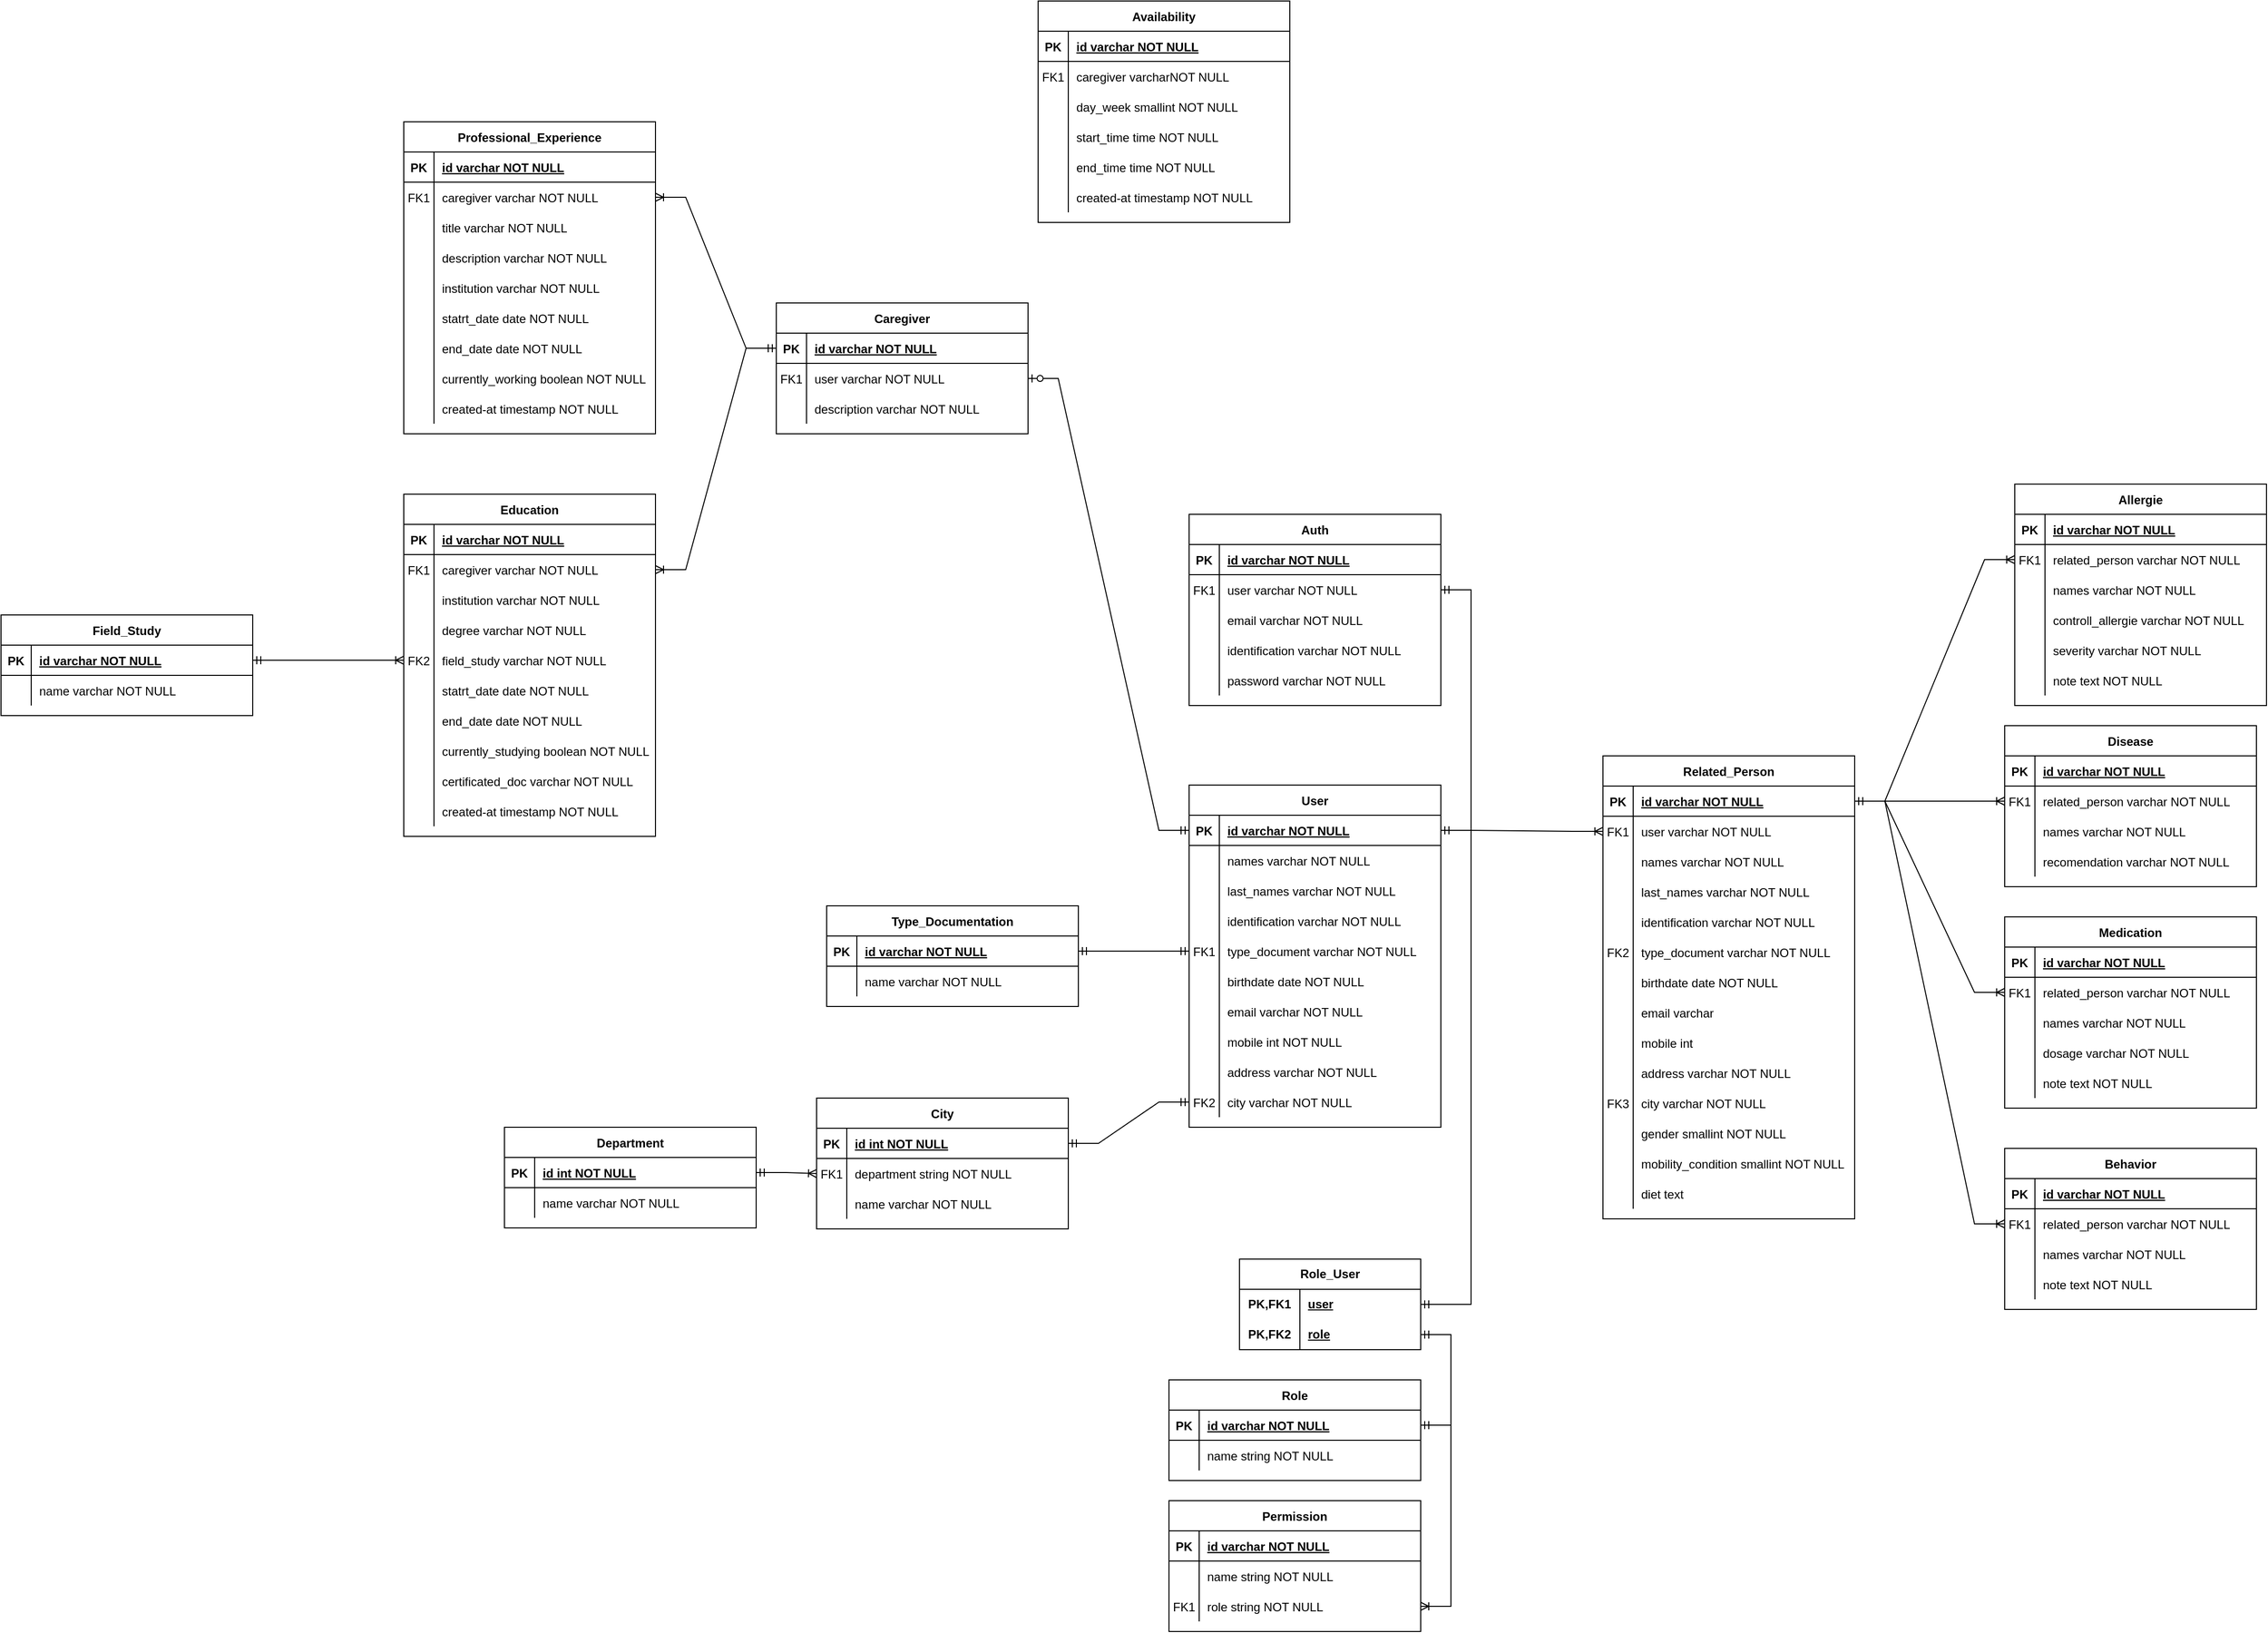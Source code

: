 <mxfile version="27.0.2">
  <diagram id="R2lEEEUBdFMjLlhIrx00" name="Page-1">
    <mxGraphModel dx="1711" dy="2183" grid="1" gridSize="10" guides="1" tooltips="1" connect="1" arrows="1" fold="1" page="1" pageScale="1" pageWidth="850" pageHeight="1100" math="0" shadow="0" extFonts="Permanent Marker^https://fonts.googleapis.com/css?family=Permanent+Marker">
      <root>
        <mxCell id="0" />
        <mxCell id="1" parent="0" />
        <mxCell id="C-vyLk0tnHw3VtMMgP7b-2" value="City" style="shape=table;startSize=30;container=1;collapsible=1;childLayout=tableLayout;fixedRows=1;rowLines=0;fontStyle=1;align=center;resizeLast=1;" parent="1" vertex="1">
          <mxGeometry x="70" y="600" width="250" height="130" as="geometry" />
        </mxCell>
        <mxCell id="C-vyLk0tnHw3VtMMgP7b-3" value="" style="shape=partialRectangle;collapsible=0;dropTarget=0;pointerEvents=0;fillColor=none;points=[[0,0.5],[1,0.5]];portConstraint=eastwest;top=0;left=0;right=0;bottom=1;" parent="C-vyLk0tnHw3VtMMgP7b-2" vertex="1">
          <mxGeometry y="30" width="250" height="30" as="geometry" />
        </mxCell>
        <mxCell id="C-vyLk0tnHw3VtMMgP7b-4" value="PK" style="shape=partialRectangle;overflow=hidden;connectable=0;fillColor=none;top=0;left=0;bottom=0;right=0;fontStyle=1;" parent="C-vyLk0tnHw3VtMMgP7b-3" vertex="1">
          <mxGeometry width="30" height="30" as="geometry">
            <mxRectangle width="30" height="30" as="alternateBounds" />
          </mxGeometry>
        </mxCell>
        <mxCell id="C-vyLk0tnHw3VtMMgP7b-5" value="id int NOT NULL " style="shape=partialRectangle;overflow=hidden;connectable=0;fillColor=none;top=0;left=0;bottom=0;right=0;align=left;spacingLeft=6;fontStyle=5;" parent="C-vyLk0tnHw3VtMMgP7b-3" vertex="1">
          <mxGeometry x="30" width="220" height="30" as="geometry">
            <mxRectangle width="220" height="30" as="alternateBounds" />
          </mxGeometry>
        </mxCell>
        <mxCell id="C-vyLk0tnHw3VtMMgP7b-6" value="" style="shape=partialRectangle;collapsible=0;dropTarget=0;pointerEvents=0;fillColor=none;points=[[0,0.5],[1,0.5]];portConstraint=eastwest;top=0;left=0;right=0;bottom=0;" parent="C-vyLk0tnHw3VtMMgP7b-2" vertex="1">
          <mxGeometry y="60" width="250" height="30" as="geometry" />
        </mxCell>
        <mxCell id="C-vyLk0tnHw3VtMMgP7b-7" value="FK1" style="shape=partialRectangle;overflow=hidden;connectable=0;fillColor=none;top=0;left=0;bottom=0;right=0;" parent="C-vyLk0tnHw3VtMMgP7b-6" vertex="1">
          <mxGeometry width="30" height="30" as="geometry">
            <mxRectangle width="30" height="30" as="alternateBounds" />
          </mxGeometry>
        </mxCell>
        <mxCell id="C-vyLk0tnHw3VtMMgP7b-8" value="department string NOT NULL" style="shape=partialRectangle;overflow=hidden;connectable=0;fillColor=none;top=0;left=0;bottom=0;right=0;align=left;spacingLeft=6;" parent="C-vyLk0tnHw3VtMMgP7b-6" vertex="1">
          <mxGeometry x="30" width="220" height="30" as="geometry">
            <mxRectangle width="220" height="30" as="alternateBounds" />
          </mxGeometry>
        </mxCell>
        <mxCell id="C-vyLk0tnHw3VtMMgP7b-9" value="" style="shape=partialRectangle;collapsible=0;dropTarget=0;pointerEvents=0;fillColor=none;points=[[0,0.5],[1,0.5]];portConstraint=eastwest;top=0;left=0;right=0;bottom=0;" parent="C-vyLk0tnHw3VtMMgP7b-2" vertex="1">
          <mxGeometry y="90" width="250" height="30" as="geometry" />
        </mxCell>
        <mxCell id="C-vyLk0tnHw3VtMMgP7b-10" value="" style="shape=partialRectangle;overflow=hidden;connectable=0;fillColor=none;top=0;left=0;bottom=0;right=0;" parent="C-vyLk0tnHw3VtMMgP7b-9" vertex="1">
          <mxGeometry width="30" height="30" as="geometry">
            <mxRectangle width="30" height="30" as="alternateBounds" />
          </mxGeometry>
        </mxCell>
        <mxCell id="C-vyLk0tnHw3VtMMgP7b-11" value="name varchar NOT NULL" style="shape=partialRectangle;overflow=hidden;connectable=0;fillColor=none;top=0;left=0;bottom=0;right=0;align=left;spacingLeft=6;" parent="C-vyLk0tnHw3VtMMgP7b-9" vertex="1">
          <mxGeometry x="30" width="220" height="30" as="geometry">
            <mxRectangle width="220" height="30" as="alternateBounds" />
          </mxGeometry>
        </mxCell>
        <mxCell id="C-vyLk0tnHw3VtMMgP7b-23" value="Department" style="shape=table;startSize=30;container=1;collapsible=1;childLayout=tableLayout;fixedRows=1;rowLines=0;fontStyle=1;align=center;resizeLast=1;" parent="1" vertex="1">
          <mxGeometry x="-240" y="629" width="250" height="100" as="geometry" />
        </mxCell>
        <mxCell id="C-vyLk0tnHw3VtMMgP7b-24" value="" style="shape=partialRectangle;collapsible=0;dropTarget=0;pointerEvents=0;fillColor=none;points=[[0,0.5],[1,0.5]];portConstraint=eastwest;top=0;left=0;right=0;bottom=1;" parent="C-vyLk0tnHw3VtMMgP7b-23" vertex="1">
          <mxGeometry y="30" width="250" height="30" as="geometry" />
        </mxCell>
        <mxCell id="C-vyLk0tnHw3VtMMgP7b-25" value="PK" style="shape=partialRectangle;overflow=hidden;connectable=0;fillColor=none;top=0;left=0;bottom=0;right=0;fontStyle=1;" parent="C-vyLk0tnHw3VtMMgP7b-24" vertex="1">
          <mxGeometry width="30" height="30" as="geometry">
            <mxRectangle width="30" height="30" as="alternateBounds" />
          </mxGeometry>
        </mxCell>
        <mxCell id="C-vyLk0tnHw3VtMMgP7b-26" value="id int NOT NULL " style="shape=partialRectangle;overflow=hidden;connectable=0;fillColor=none;top=0;left=0;bottom=0;right=0;align=left;spacingLeft=6;fontStyle=5;" parent="C-vyLk0tnHw3VtMMgP7b-24" vertex="1">
          <mxGeometry x="30" width="220" height="30" as="geometry">
            <mxRectangle width="220" height="30" as="alternateBounds" />
          </mxGeometry>
        </mxCell>
        <mxCell id="C-vyLk0tnHw3VtMMgP7b-27" value="" style="shape=partialRectangle;collapsible=0;dropTarget=0;pointerEvents=0;fillColor=none;points=[[0,0.5],[1,0.5]];portConstraint=eastwest;top=0;left=0;right=0;bottom=0;" parent="C-vyLk0tnHw3VtMMgP7b-23" vertex="1">
          <mxGeometry y="60" width="250" height="30" as="geometry" />
        </mxCell>
        <mxCell id="C-vyLk0tnHw3VtMMgP7b-28" value="" style="shape=partialRectangle;overflow=hidden;connectable=0;fillColor=none;top=0;left=0;bottom=0;right=0;" parent="C-vyLk0tnHw3VtMMgP7b-27" vertex="1">
          <mxGeometry width="30" height="30" as="geometry">
            <mxRectangle width="30" height="30" as="alternateBounds" />
          </mxGeometry>
        </mxCell>
        <mxCell id="C-vyLk0tnHw3VtMMgP7b-29" value="name varchar NOT NULL" style="shape=partialRectangle;overflow=hidden;connectable=0;fillColor=none;top=0;left=0;bottom=0;right=0;align=left;spacingLeft=6;" parent="C-vyLk0tnHw3VtMMgP7b-27" vertex="1">
          <mxGeometry x="30" width="220" height="30" as="geometry">
            <mxRectangle width="220" height="30" as="alternateBounds" />
          </mxGeometry>
        </mxCell>
        <mxCell id="NrDngcCfannDwFvtcFlz-2" value="" style="edgeStyle=entityRelationEdgeStyle;fontSize=12;html=1;endArrow=ERoneToMany;startArrow=ERmandOne;rounded=0;" parent="1" source="C-vyLk0tnHw3VtMMgP7b-24" target="C-vyLk0tnHw3VtMMgP7b-6" edge="1">
          <mxGeometry width="100" height="100" relative="1" as="geometry">
            <mxPoint x="380" y="500" as="sourcePoint" />
            <mxPoint x="480" y="400" as="targetPoint" />
          </mxGeometry>
        </mxCell>
        <mxCell id="NrDngcCfannDwFvtcFlz-3" value="User" style="shape=table;startSize=30;container=1;collapsible=1;childLayout=tableLayout;fixedRows=1;rowLines=0;fontStyle=1;align=center;resizeLast=1;" parent="1" vertex="1">
          <mxGeometry x="440" y="289" width="250" height="340" as="geometry" />
        </mxCell>
        <mxCell id="NrDngcCfannDwFvtcFlz-4" value="" style="shape=partialRectangle;collapsible=0;dropTarget=0;pointerEvents=0;fillColor=none;points=[[0,0.5],[1,0.5]];portConstraint=eastwest;top=0;left=0;right=0;bottom=1;" parent="NrDngcCfannDwFvtcFlz-3" vertex="1">
          <mxGeometry y="30" width="250" height="30" as="geometry" />
        </mxCell>
        <mxCell id="NrDngcCfannDwFvtcFlz-5" value="PK" style="shape=partialRectangle;overflow=hidden;connectable=0;fillColor=none;top=0;left=0;bottom=0;right=0;fontStyle=1;" parent="NrDngcCfannDwFvtcFlz-4" vertex="1">
          <mxGeometry width="30" height="30" as="geometry">
            <mxRectangle width="30" height="30" as="alternateBounds" />
          </mxGeometry>
        </mxCell>
        <mxCell id="NrDngcCfannDwFvtcFlz-6" value="id varchar NOT NULL " style="shape=partialRectangle;overflow=hidden;connectable=0;fillColor=none;top=0;left=0;bottom=0;right=0;align=left;spacingLeft=6;fontStyle=5;" parent="NrDngcCfannDwFvtcFlz-4" vertex="1">
          <mxGeometry x="30" width="220" height="30" as="geometry">
            <mxRectangle width="220" height="30" as="alternateBounds" />
          </mxGeometry>
        </mxCell>
        <mxCell id="NrDngcCfannDwFvtcFlz-7" value="" style="shape=partialRectangle;collapsible=0;dropTarget=0;pointerEvents=0;fillColor=none;points=[[0,0.5],[1,0.5]];portConstraint=eastwest;top=0;left=0;right=0;bottom=0;" parent="NrDngcCfannDwFvtcFlz-3" vertex="1">
          <mxGeometry y="60" width="250" height="30" as="geometry" />
        </mxCell>
        <mxCell id="NrDngcCfannDwFvtcFlz-8" value="" style="shape=partialRectangle;overflow=hidden;connectable=0;fillColor=none;top=0;left=0;bottom=0;right=0;" parent="NrDngcCfannDwFvtcFlz-7" vertex="1">
          <mxGeometry width="30" height="30" as="geometry">
            <mxRectangle width="30" height="30" as="alternateBounds" />
          </mxGeometry>
        </mxCell>
        <mxCell id="NrDngcCfannDwFvtcFlz-9" value="names varchar NOT NULL" style="shape=partialRectangle;overflow=hidden;connectable=0;fillColor=none;top=0;left=0;bottom=0;right=0;align=left;spacingLeft=6;" parent="NrDngcCfannDwFvtcFlz-7" vertex="1">
          <mxGeometry x="30" width="220" height="30" as="geometry">
            <mxRectangle width="220" height="30" as="alternateBounds" />
          </mxGeometry>
        </mxCell>
        <mxCell id="NrDngcCfannDwFvtcFlz-10" value="" style="shape=partialRectangle;collapsible=0;dropTarget=0;pointerEvents=0;fillColor=none;points=[[0,0.5],[1,0.5]];portConstraint=eastwest;top=0;left=0;right=0;bottom=0;" parent="NrDngcCfannDwFvtcFlz-3" vertex="1">
          <mxGeometry y="90" width="250" height="30" as="geometry" />
        </mxCell>
        <mxCell id="NrDngcCfannDwFvtcFlz-11" value="" style="shape=partialRectangle;overflow=hidden;connectable=0;fillColor=none;top=0;left=0;bottom=0;right=0;" parent="NrDngcCfannDwFvtcFlz-10" vertex="1">
          <mxGeometry width="30" height="30" as="geometry">
            <mxRectangle width="30" height="30" as="alternateBounds" />
          </mxGeometry>
        </mxCell>
        <mxCell id="NrDngcCfannDwFvtcFlz-12" value="last_names varchar NOT NULL" style="shape=partialRectangle;overflow=hidden;connectable=0;fillColor=none;top=0;left=0;bottom=0;right=0;align=left;spacingLeft=6;" parent="NrDngcCfannDwFvtcFlz-10" vertex="1">
          <mxGeometry x="30" width="220" height="30" as="geometry">
            <mxRectangle width="220" height="30" as="alternateBounds" />
          </mxGeometry>
        </mxCell>
        <mxCell id="NrDngcCfannDwFvtcFlz-13" value="" style="shape=partialRectangle;collapsible=0;dropTarget=0;pointerEvents=0;fillColor=none;points=[[0,0.5],[1,0.5]];portConstraint=eastwest;top=0;left=0;right=0;bottom=0;" parent="NrDngcCfannDwFvtcFlz-3" vertex="1">
          <mxGeometry y="120" width="250" height="30" as="geometry" />
        </mxCell>
        <mxCell id="NrDngcCfannDwFvtcFlz-14" value="" style="shape=partialRectangle;overflow=hidden;connectable=0;fillColor=none;top=0;left=0;bottom=0;right=0;" parent="NrDngcCfannDwFvtcFlz-13" vertex="1">
          <mxGeometry width="30" height="30" as="geometry">
            <mxRectangle width="30" height="30" as="alternateBounds" />
          </mxGeometry>
        </mxCell>
        <mxCell id="NrDngcCfannDwFvtcFlz-15" value="identification varchar NOT NULL" style="shape=partialRectangle;overflow=hidden;connectable=0;fillColor=none;top=0;left=0;bottom=0;right=0;align=left;spacingLeft=6;" parent="NrDngcCfannDwFvtcFlz-13" vertex="1">
          <mxGeometry x="30" width="220" height="30" as="geometry">
            <mxRectangle width="220" height="30" as="alternateBounds" />
          </mxGeometry>
        </mxCell>
        <mxCell id="NrDngcCfannDwFvtcFlz-16" value="" style="shape=partialRectangle;collapsible=0;dropTarget=0;pointerEvents=0;fillColor=none;points=[[0,0.5],[1,0.5]];portConstraint=eastwest;top=0;left=0;right=0;bottom=0;" parent="NrDngcCfannDwFvtcFlz-3" vertex="1">
          <mxGeometry y="150" width="250" height="30" as="geometry" />
        </mxCell>
        <mxCell id="NrDngcCfannDwFvtcFlz-17" value="FK1" style="shape=partialRectangle;overflow=hidden;connectable=0;fillColor=none;top=0;left=0;bottom=0;right=0;" parent="NrDngcCfannDwFvtcFlz-16" vertex="1">
          <mxGeometry width="30" height="30" as="geometry">
            <mxRectangle width="30" height="30" as="alternateBounds" />
          </mxGeometry>
        </mxCell>
        <mxCell id="NrDngcCfannDwFvtcFlz-18" value="type_document varchar NOT NULL" style="shape=partialRectangle;overflow=hidden;connectable=0;fillColor=none;top=0;left=0;bottom=0;right=0;align=left;spacingLeft=6;" parent="NrDngcCfannDwFvtcFlz-16" vertex="1">
          <mxGeometry x="30" width="220" height="30" as="geometry">
            <mxRectangle width="220" height="30" as="alternateBounds" />
          </mxGeometry>
        </mxCell>
        <mxCell id="NrDngcCfannDwFvtcFlz-40" value="" style="shape=partialRectangle;collapsible=0;dropTarget=0;pointerEvents=0;fillColor=none;points=[[0,0.5],[1,0.5]];portConstraint=eastwest;top=0;left=0;right=0;bottom=0;" parent="NrDngcCfannDwFvtcFlz-3" vertex="1">
          <mxGeometry y="180" width="250" height="30" as="geometry" />
        </mxCell>
        <mxCell id="NrDngcCfannDwFvtcFlz-41" value="" style="shape=partialRectangle;overflow=hidden;connectable=0;fillColor=none;top=0;left=0;bottom=0;right=0;" parent="NrDngcCfannDwFvtcFlz-40" vertex="1">
          <mxGeometry width="30" height="30" as="geometry">
            <mxRectangle width="30" height="30" as="alternateBounds" />
          </mxGeometry>
        </mxCell>
        <mxCell id="NrDngcCfannDwFvtcFlz-42" value="birthdate date NOT NULL" style="shape=partialRectangle;overflow=hidden;connectable=0;fillColor=none;top=0;left=0;bottom=0;right=0;align=left;spacingLeft=6;" parent="NrDngcCfannDwFvtcFlz-40" vertex="1">
          <mxGeometry x="30" width="220" height="30" as="geometry">
            <mxRectangle width="220" height="30" as="alternateBounds" />
          </mxGeometry>
        </mxCell>
        <mxCell id="NrDngcCfannDwFvtcFlz-19" value="" style="shape=partialRectangle;collapsible=0;dropTarget=0;pointerEvents=0;fillColor=none;points=[[0,0.5],[1,0.5]];portConstraint=eastwest;top=0;left=0;right=0;bottom=0;" parent="NrDngcCfannDwFvtcFlz-3" vertex="1">
          <mxGeometry y="210" width="250" height="30" as="geometry" />
        </mxCell>
        <mxCell id="NrDngcCfannDwFvtcFlz-20" value="" style="shape=partialRectangle;overflow=hidden;connectable=0;fillColor=none;top=0;left=0;bottom=0;right=0;" parent="NrDngcCfannDwFvtcFlz-19" vertex="1">
          <mxGeometry width="30" height="30" as="geometry">
            <mxRectangle width="30" height="30" as="alternateBounds" />
          </mxGeometry>
        </mxCell>
        <mxCell id="NrDngcCfannDwFvtcFlz-21" value="email varchar NOT NULL" style="shape=partialRectangle;overflow=hidden;connectable=0;fillColor=none;top=0;left=0;bottom=0;right=0;align=left;spacingLeft=6;" parent="NrDngcCfannDwFvtcFlz-19" vertex="1">
          <mxGeometry x="30" width="220" height="30" as="geometry">
            <mxRectangle width="220" height="30" as="alternateBounds" />
          </mxGeometry>
        </mxCell>
        <mxCell id="NrDngcCfannDwFvtcFlz-22" value="" style="shape=partialRectangle;collapsible=0;dropTarget=0;pointerEvents=0;fillColor=none;points=[[0,0.5],[1,0.5]];portConstraint=eastwest;top=0;left=0;right=0;bottom=0;" parent="NrDngcCfannDwFvtcFlz-3" vertex="1">
          <mxGeometry y="240" width="250" height="30" as="geometry" />
        </mxCell>
        <mxCell id="NrDngcCfannDwFvtcFlz-23" value="" style="shape=partialRectangle;overflow=hidden;connectable=0;fillColor=none;top=0;left=0;bottom=0;right=0;" parent="NrDngcCfannDwFvtcFlz-22" vertex="1">
          <mxGeometry width="30" height="30" as="geometry">
            <mxRectangle width="30" height="30" as="alternateBounds" />
          </mxGeometry>
        </mxCell>
        <mxCell id="NrDngcCfannDwFvtcFlz-24" value="mobile int NOT NULL" style="shape=partialRectangle;overflow=hidden;connectable=0;fillColor=none;top=0;left=0;bottom=0;right=0;align=left;spacingLeft=6;" parent="NrDngcCfannDwFvtcFlz-22" vertex="1">
          <mxGeometry x="30" width="220" height="30" as="geometry">
            <mxRectangle width="220" height="30" as="alternateBounds" />
          </mxGeometry>
        </mxCell>
        <mxCell id="NrDngcCfannDwFvtcFlz-25" value="" style="shape=partialRectangle;collapsible=0;dropTarget=0;pointerEvents=0;fillColor=none;points=[[0,0.5],[1,0.5]];portConstraint=eastwest;top=0;left=0;right=0;bottom=0;" parent="NrDngcCfannDwFvtcFlz-3" vertex="1">
          <mxGeometry y="270" width="250" height="30" as="geometry" />
        </mxCell>
        <mxCell id="NrDngcCfannDwFvtcFlz-26" value="" style="shape=partialRectangle;overflow=hidden;connectable=0;fillColor=none;top=0;left=0;bottom=0;right=0;" parent="NrDngcCfannDwFvtcFlz-25" vertex="1">
          <mxGeometry width="30" height="30" as="geometry">
            <mxRectangle width="30" height="30" as="alternateBounds" />
          </mxGeometry>
        </mxCell>
        <mxCell id="NrDngcCfannDwFvtcFlz-27" value="address varchar NOT NULL" style="shape=partialRectangle;overflow=hidden;connectable=0;fillColor=none;top=0;left=0;bottom=0;right=0;align=left;spacingLeft=6;" parent="NrDngcCfannDwFvtcFlz-25" vertex="1">
          <mxGeometry x="30" width="220" height="30" as="geometry">
            <mxRectangle width="220" height="30" as="alternateBounds" />
          </mxGeometry>
        </mxCell>
        <mxCell id="NrDngcCfannDwFvtcFlz-31" value="" style="shape=partialRectangle;collapsible=0;dropTarget=0;pointerEvents=0;fillColor=none;points=[[0,0.5],[1,0.5]];portConstraint=eastwest;top=0;left=0;right=0;bottom=0;" parent="NrDngcCfannDwFvtcFlz-3" vertex="1">
          <mxGeometry y="300" width="250" height="30" as="geometry" />
        </mxCell>
        <mxCell id="NrDngcCfannDwFvtcFlz-32" value="FK2" style="shape=partialRectangle;overflow=hidden;connectable=0;fillColor=none;top=0;left=0;bottom=0;right=0;" parent="NrDngcCfannDwFvtcFlz-31" vertex="1">
          <mxGeometry width="30" height="30" as="geometry">
            <mxRectangle width="30" height="30" as="alternateBounds" />
          </mxGeometry>
        </mxCell>
        <mxCell id="NrDngcCfannDwFvtcFlz-33" value="city varchar NOT NULL" style="shape=partialRectangle;overflow=hidden;connectable=0;fillColor=none;top=0;left=0;bottom=0;right=0;align=left;spacingLeft=6;" parent="NrDngcCfannDwFvtcFlz-31" vertex="1">
          <mxGeometry x="30" width="220" height="30" as="geometry">
            <mxRectangle width="220" height="30" as="alternateBounds" />
          </mxGeometry>
        </mxCell>
        <mxCell id="NrDngcCfannDwFvtcFlz-43" value="Type_Documentation" style="shape=table;startSize=30;container=1;collapsible=1;childLayout=tableLayout;fixedRows=1;rowLines=0;fontStyle=1;align=center;resizeLast=1;" parent="1" vertex="1">
          <mxGeometry x="80" y="409" width="250" height="100" as="geometry" />
        </mxCell>
        <mxCell id="NrDngcCfannDwFvtcFlz-44" value="" style="shape=partialRectangle;collapsible=0;dropTarget=0;pointerEvents=0;fillColor=none;points=[[0,0.5],[1,0.5]];portConstraint=eastwest;top=0;left=0;right=0;bottom=1;" parent="NrDngcCfannDwFvtcFlz-43" vertex="1">
          <mxGeometry y="30" width="250" height="30" as="geometry" />
        </mxCell>
        <mxCell id="NrDngcCfannDwFvtcFlz-45" value="PK" style="shape=partialRectangle;overflow=hidden;connectable=0;fillColor=none;top=0;left=0;bottom=0;right=0;fontStyle=1;" parent="NrDngcCfannDwFvtcFlz-44" vertex="1">
          <mxGeometry width="30" height="30" as="geometry">
            <mxRectangle width="30" height="30" as="alternateBounds" />
          </mxGeometry>
        </mxCell>
        <mxCell id="NrDngcCfannDwFvtcFlz-46" value="id varchar NOT NULL " style="shape=partialRectangle;overflow=hidden;connectable=0;fillColor=none;top=0;left=0;bottom=0;right=0;align=left;spacingLeft=6;fontStyle=5;" parent="NrDngcCfannDwFvtcFlz-44" vertex="1">
          <mxGeometry x="30" width="220" height="30" as="geometry">
            <mxRectangle width="220" height="30" as="alternateBounds" />
          </mxGeometry>
        </mxCell>
        <mxCell id="NrDngcCfannDwFvtcFlz-47" value="" style="shape=partialRectangle;collapsible=0;dropTarget=0;pointerEvents=0;fillColor=none;points=[[0,0.5],[1,0.5]];portConstraint=eastwest;top=0;left=0;right=0;bottom=0;" parent="NrDngcCfannDwFvtcFlz-43" vertex="1">
          <mxGeometry y="60" width="250" height="30" as="geometry" />
        </mxCell>
        <mxCell id="NrDngcCfannDwFvtcFlz-48" value="" style="shape=partialRectangle;overflow=hidden;connectable=0;fillColor=none;top=0;left=0;bottom=0;right=0;" parent="NrDngcCfannDwFvtcFlz-47" vertex="1">
          <mxGeometry width="30" height="30" as="geometry">
            <mxRectangle width="30" height="30" as="alternateBounds" />
          </mxGeometry>
        </mxCell>
        <mxCell id="NrDngcCfannDwFvtcFlz-49" value="name varchar NOT NULL" style="shape=partialRectangle;overflow=hidden;connectable=0;fillColor=none;top=0;left=0;bottom=0;right=0;align=left;spacingLeft=6;" parent="NrDngcCfannDwFvtcFlz-47" vertex="1">
          <mxGeometry x="30" width="220" height="30" as="geometry">
            <mxRectangle width="220" height="30" as="alternateBounds" />
          </mxGeometry>
        </mxCell>
        <mxCell id="NrDngcCfannDwFvtcFlz-50" value="Auth" style="shape=table;startSize=30;container=1;collapsible=1;childLayout=tableLayout;fixedRows=1;rowLines=0;fontStyle=1;align=center;resizeLast=1;" parent="1" vertex="1">
          <mxGeometry x="440" y="20" width="250" height="190" as="geometry" />
        </mxCell>
        <mxCell id="NrDngcCfannDwFvtcFlz-51" value="" style="shape=partialRectangle;collapsible=0;dropTarget=0;pointerEvents=0;fillColor=none;points=[[0,0.5],[1,0.5]];portConstraint=eastwest;top=0;left=0;right=0;bottom=1;" parent="NrDngcCfannDwFvtcFlz-50" vertex="1">
          <mxGeometry y="30" width="250" height="30" as="geometry" />
        </mxCell>
        <mxCell id="NrDngcCfannDwFvtcFlz-52" value="PK" style="shape=partialRectangle;overflow=hidden;connectable=0;fillColor=none;top=0;left=0;bottom=0;right=0;fontStyle=1;" parent="NrDngcCfannDwFvtcFlz-51" vertex="1">
          <mxGeometry width="30" height="30" as="geometry">
            <mxRectangle width="30" height="30" as="alternateBounds" />
          </mxGeometry>
        </mxCell>
        <mxCell id="NrDngcCfannDwFvtcFlz-53" value="id varchar NOT NULL " style="shape=partialRectangle;overflow=hidden;connectable=0;fillColor=none;top=0;left=0;bottom=0;right=0;align=left;spacingLeft=6;fontStyle=5;" parent="NrDngcCfannDwFvtcFlz-51" vertex="1">
          <mxGeometry x="30" width="220" height="30" as="geometry">
            <mxRectangle width="220" height="30" as="alternateBounds" />
          </mxGeometry>
        </mxCell>
        <mxCell id="NrDngcCfannDwFvtcFlz-54" value="" style="shape=partialRectangle;collapsible=0;dropTarget=0;pointerEvents=0;fillColor=none;points=[[0,0.5],[1,0.5]];portConstraint=eastwest;top=0;left=0;right=0;bottom=0;" parent="NrDngcCfannDwFvtcFlz-50" vertex="1">
          <mxGeometry y="60" width="250" height="30" as="geometry" />
        </mxCell>
        <mxCell id="NrDngcCfannDwFvtcFlz-55" value="FK1" style="shape=partialRectangle;overflow=hidden;connectable=0;fillColor=none;top=0;left=0;bottom=0;right=0;" parent="NrDngcCfannDwFvtcFlz-54" vertex="1">
          <mxGeometry width="30" height="30" as="geometry">
            <mxRectangle width="30" height="30" as="alternateBounds" />
          </mxGeometry>
        </mxCell>
        <mxCell id="NrDngcCfannDwFvtcFlz-56" value="user varchar NOT NULL" style="shape=partialRectangle;overflow=hidden;connectable=0;fillColor=none;top=0;left=0;bottom=0;right=0;align=left;spacingLeft=6;" parent="NrDngcCfannDwFvtcFlz-54" vertex="1">
          <mxGeometry x="30" width="220" height="30" as="geometry">
            <mxRectangle width="220" height="30" as="alternateBounds" />
          </mxGeometry>
        </mxCell>
        <mxCell id="NrDngcCfannDwFvtcFlz-81" value="" style="shape=partialRectangle;collapsible=0;dropTarget=0;pointerEvents=0;fillColor=none;points=[[0,0.5],[1,0.5]];portConstraint=eastwest;top=0;left=0;right=0;bottom=0;" parent="NrDngcCfannDwFvtcFlz-50" vertex="1">
          <mxGeometry y="90" width="250" height="30" as="geometry" />
        </mxCell>
        <mxCell id="NrDngcCfannDwFvtcFlz-82" value="" style="shape=partialRectangle;overflow=hidden;connectable=0;fillColor=none;top=0;left=0;bottom=0;right=0;" parent="NrDngcCfannDwFvtcFlz-81" vertex="1">
          <mxGeometry width="30" height="30" as="geometry">
            <mxRectangle width="30" height="30" as="alternateBounds" />
          </mxGeometry>
        </mxCell>
        <mxCell id="NrDngcCfannDwFvtcFlz-83" value="email varchar NOT NULL" style="shape=partialRectangle;overflow=hidden;connectable=0;fillColor=none;top=0;left=0;bottom=0;right=0;align=left;spacingLeft=6;" parent="NrDngcCfannDwFvtcFlz-81" vertex="1">
          <mxGeometry x="30" width="220" height="30" as="geometry">
            <mxRectangle width="220" height="30" as="alternateBounds" />
          </mxGeometry>
        </mxCell>
        <mxCell id="NrDngcCfannDwFvtcFlz-84" value="" style="shape=partialRectangle;collapsible=0;dropTarget=0;pointerEvents=0;fillColor=none;points=[[0,0.5],[1,0.5]];portConstraint=eastwest;top=0;left=0;right=0;bottom=0;" parent="NrDngcCfannDwFvtcFlz-50" vertex="1">
          <mxGeometry y="120" width="250" height="30" as="geometry" />
        </mxCell>
        <mxCell id="NrDngcCfannDwFvtcFlz-85" value="" style="shape=partialRectangle;overflow=hidden;connectable=0;fillColor=none;top=0;left=0;bottom=0;right=0;" parent="NrDngcCfannDwFvtcFlz-84" vertex="1">
          <mxGeometry width="30" height="30" as="geometry">
            <mxRectangle width="30" height="30" as="alternateBounds" />
          </mxGeometry>
        </mxCell>
        <mxCell id="NrDngcCfannDwFvtcFlz-86" value="identification varchar NOT NULL" style="shape=partialRectangle;overflow=hidden;connectable=0;fillColor=none;top=0;left=0;bottom=0;right=0;align=left;spacingLeft=6;" parent="NrDngcCfannDwFvtcFlz-84" vertex="1">
          <mxGeometry x="30" width="220" height="30" as="geometry">
            <mxRectangle width="220" height="30" as="alternateBounds" />
          </mxGeometry>
        </mxCell>
        <mxCell id="NrDngcCfannDwFvtcFlz-87" value="" style="shape=partialRectangle;collapsible=0;dropTarget=0;pointerEvents=0;fillColor=none;points=[[0,0.5],[1,0.5]];portConstraint=eastwest;top=0;left=0;right=0;bottom=0;" parent="NrDngcCfannDwFvtcFlz-50" vertex="1">
          <mxGeometry y="150" width="250" height="30" as="geometry" />
        </mxCell>
        <mxCell id="NrDngcCfannDwFvtcFlz-88" value="" style="shape=partialRectangle;overflow=hidden;connectable=0;fillColor=none;top=0;left=0;bottom=0;right=0;" parent="NrDngcCfannDwFvtcFlz-87" vertex="1">
          <mxGeometry width="30" height="30" as="geometry">
            <mxRectangle width="30" height="30" as="alternateBounds" />
          </mxGeometry>
        </mxCell>
        <mxCell id="NrDngcCfannDwFvtcFlz-89" value="password varchar NOT NULL" style="shape=partialRectangle;overflow=hidden;connectable=0;fillColor=none;top=0;left=0;bottom=0;right=0;align=left;spacingLeft=6;" parent="NrDngcCfannDwFvtcFlz-87" vertex="1">
          <mxGeometry x="30" width="220" height="30" as="geometry">
            <mxRectangle width="220" height="30" as="alternateBounds" />
          </mxGeometry>
        </mxCell>
        <mxCell id="NrDngcCfannDwFvtcFlz-90" value="" style="edgeStyle=entityRelationEdgeStyle;fontSize=12;html=1;endArrow=ERmandOne;startArrow=ERmandOne;rounded=0;" parent="1" source="NrDngcCfannDwFvtcFlz-54" target="NrDngcCfannDwFvtcFlz-4" edge="1">
          <mxGeometry width="100" height="100" relative="1" as="geometry">
            <mxPoint x="380" y="500" as="sourcePoint" />
            <mxPoint x="480" y="400" as="targetPoint" />
          </mxGeometry>
        </mxCell>
        <mxCell id="NrDngcCfannDwFvtcFlz-91" value="" style="edgeStyle=entityRelationEdgeStyle;fontSize=12;html=1;endArrow=ERmandOne;startArrow=ERmandOne;rounded=0;" parent="1" source="NrDngcCfannDwFvtcFlz-16" target="NrDngcCfannDwFvtcFlz-44" edge="1">
          <mxGeometry width="100" height="100" relative="1" as="geometry">
            <mxPoint x="550" y="771" as="sourcePoint" />
            <mxPoint x="370" y="770" as="targetPoint" />
            <Array as="points">
              <mxPoint x="350" y="500" />
            </Array>
          </mxGeometry>
        </mxCell>
        <mxCell id="NrDngcCfannDwFvtcFlz-92" value="" style="edgeStyle=entityRelationEdgeStyle;fontSize=12;html=1;endArrow=ERmandOne;startArrow=ERmandOne;rounded=0;" parent="1" source="C-vyLk0tnHw3VtMMgP7b-3" target="NrDngcCfannDwFvtcFlz-31" edge="1">
          <mxGeometry width="100" height="100" relative="1" as="geometry">
            <mxPoint x="200" y="520" as="sourcePoint" />
            <mxPoint x="380" y="591" as="targetPoint" />
            <Array as="points">
              <mxPoint x="-140" y="566" />
            </Array>
          </mxGeometry>
        </mxCell>
        <mxCell id="NrDngcCfannDwFvtcFlz-93" value="Related_Person" style="shape=table;startSize=30;container=1;collapsible=1;childLayout=tableLayout;fixedRows=1;rowLines=0;fontStyle=1;align=center;resizeLast=1;" parent="1" vertex="1">
          <mxGeometry x="851" y="260" width="250" height="460" as="geometry" />
        </mxCell>
        <mxCell id="NrDngcCfannDwFvtcFlz-94" value="" style="shape=partialRectangle;collapsible=0;dropTarget=0;pointerEvents=0;fillColor=none;points=[[0,0.5],[1,0.5]];portConstraint=eastwest;top=0;left=0;right=0;bottom=1;" parent="NrDngcCfannDwFvtcFlz-93" vertex="1">
          <mxGeometry y="30" width="250" height="30" as="geometry" />
        </mxCell>
        <mxCell id="NrDngcCfannDwFvtcFlz-95" value="PK" style="shape=partialRectangle;overflow=hidden;connectable=0;fillColor=none;top=0;left=0;bottom=0;right=0;fontStyle=1;" parent="NrDngcCfannDwFvtcFlz-94" vertex="1">
          <mxGeometry width="30" height="30" as="geometry">
            <mxRectangle width="30" height="30" as="alternateBounds" />
          </mxGeometry>
        </mxCell>
        <mxCell id="NrDngcCfannDwFvtcFlz-96" value="id varchar NOT NULL " style="shape=partialRectangle;overflow=hidden;connectable=0;fillColor=none;top=0;left=0;bottom=0;right=0;align=left;spacingLeft=6;fontStyle=5;" parent="NrDngcCfannDwFvtcFlz-94" vertex="1">
          <mxGeometry x="30" width="220" height="30" as="geometry">
            <mxRectangle width="220" height="30" as="alternateBounds" />
          </mxGeometry>
        </mxCell>
        <mxCell id="NrDngcCfannDwFvtcFlz-161" value="" style="shape=partialRectangle;collapsible=0;dropTarget=0;pointerEvents=0;fillColor=none;points=[[0,0.5],[1,0.5]];portConstraint=eastwest;top=0;left=0;right=0;bottom=0;" parent="NrDngcCfannDwFvtcFlz-93" vertex="1">
          <mxGeometry y="60" width="250" height="30" as="geometry" />
        </mxCell>
        <mxCell id="NrDngcCfannDwFvtcFlz-162" value="FK1" style="shape=partialRectangle;overflow=hidden;connectable=0;fillColor=none;top=0;left=0;bottom=0;right=0;" parent="NrDngcCfannDwFvtcFlz-161" vertex="1">
          <mxGeometry width="30" height="30" as="geometry">
            <mxRectangle width="30" height="30" as="alternateBounds" />
          </mxGeometry>
        </mxCell>
        <mxCell id="NrDngcCfannDwFvtcFlz-163" value="user varchar NOT NULL" style="shape=partialRectangle;overflow=hidden;connectable=0;fillColor=none;top=0;left=0;bottom=0;right=0;align=left;spacingLeft=6;" parent="NrDngcCfannDwFvtcFlz-161" vertex="1">
          <mxGeometry x="30" width="220" height="30" as="geometry">
            <mxRectangle width="220" height="30" as="alternateBounds" />
          </mxGeometry>
        </mxCell>
        <mxCell id="NrDngcCfannDwFvtcFlz-97" value="" style="shape=partialRectangle;collapsible=0;dropTarget=0;pointerEvents=0;fillColor=none;points=[[0,0.5],[1,0.5]];portConstraint=eastwest;top=0;left=0;right=0;bottom=0;" parent="NrDngcCfannDwFvtcFlz-93" vertex="1">
          <mxGeometry y="90" width="250" height="30" as="geometry" />
        </mxCell>
        <mxCell id="NrDngcCfannDwFvtcFlz-98" value="" style="shape=partialRectangle;overflow=hidden;connectable=0;fillColor=none;top=0;left=0;bottom=0;right=0;" parent="NrDngcCfannDwFvtcFlz-97" vertex="1">
          <mxGeometry width="30" height="30" as="geometry">
            <mxRectangle width="30" height="30" as="alternateBounds" />
          </mxGeometry>
        </mxCell>
        <mxCell id="NrDngcCfannDwFvtcFlz-99" value="names varchar NOT NULL" style="shape=partialRectangle;overflow=hidden;connectable=0;fillColor=none;top=0;left=0;bottom=0;right=0;align=left;spacingLeft=6;" parent="NrDngcCfannDwFvtcFlz-97" vertex="1">
          <mxGeometry x="30" width="220" height="30" as="geometry">
            <mxRectangle width="220" height="30" as="alternateBounds" />
          </mxGeometry>
        </mxCell>
        <mxCell id="NrDngcCfannDwFvtcFlz-100" value="" style="shape=partialRectangle;collapsible=0;dropTarget=0;pointerEvents=0;fillColor=none;points=[[0,0.5],[1,0.5]];portConstraint=eastwest;top=0;left=0;right=0;bottom=0;" parent="NrDngcCfannDwFvtcFlz-93" vertex="1">
          <mxGeometry y="120" width="250" height="30" as="geometry" />
        </mxCell>
        <mxCell id="NrDngcCfannDwFvtcFlz-101" value="" style="shape=partialRectangle;overflow=hidden;connectable=0;fillColor=none;top=0;left=0;bottom=0;right=0;" parent="NrDngcCfannDwFvtcFlz-100" vertex="1">
          <mxGeometry width="30" height="30" as="geometry">
            <mxRectangle width="30" height="30" as="alternateBounds" />
          </mxGeometry>
        </mxCell>
        <mxCell id="NrDngcCfannDwFvtcFlz-102" value="last_names varchar NOT NULL" style="shape=partialRectangle;overflow=hidden;connectable=0;fillColor=none;top=0;left=0;bottom=0;right=0;align=left;spacingLeft=6;" parent="NrDngcCfannDwFvtcFlz-100" vertex="1">
          <mxGeometry x="30" width="220" height="30" as="geometry">
            <mxRectangle width="220" height="30" as="alternateBounds" />
          </mxGeometry>
        </mxCell>
        <mxCell id="NrDngcCfannDwFvtcFlz-103" value="" style="shape=partialRectangle;collapsible=0;dropTarget=0;pointerEvents=0;fillColor=none;points=[[0,0.5],[1,0.5]];portConstraint=eastwest;top=0;left=0;right=0;bottom=0;" parent="NrDngcCfannDwFvtcFlz-93" vertex="1">
          <mxGeometry y="150" width="250" height="30" as="geometry" />
        </mxCell>
        <mxCell id="NrDngcCfannDwFvtcFlz-104" value="" style="shape=partialRectangle;overflow=hidden;connectable=0;fillColor=none;top=0;left=0;bottom=0;right=0;" parent="NrDngcCfannDwFvtcFlz-103" vertex="1">
          <mxGeometry width="30" height="30" as="geometry">
            <mxRectangle width="30" height="30" as="alternateBounds" />
          </mxGeometry>
        </mxCell>
        <mxCell id="NrDngcCfannDwFvtcFlz-105" value="identification varchar NOT NULL" style="shape=partialRectangle;overflow=hidden;connectable=0;fillColor=none;top=0;left=0;bottom=0;right=0;align=left;spacingLeft=6;" parent="NrDngcCfannDwFvtcFlz-103" vertex="1">
          <mxGeometry x="30" width="220" height="30" as="geometry">
            <mxRectangle width="220" height="30" as="alternateBounds" />
          </mxGeometry>
        </mxCell>
        <mxCell id="NrDngcCfannDwFvtcFlz-106" value="" style="shape=partialRectangle;collapsible=0;dropTarget=0;pointerEvents=0;fillColor=none;points=[[0,0.5],[1,0.5]];portConstraint=eastwest;top=0;left=0;right=0;bottom=0;" parent="NrDngcCfannDwFvtcFlz-93" vertex="1">
          <mxGeometry y="180" width="250" height="30" as="geometry" />
        </mxCell>
        <mxCell id="NrDngcCfannDwFvtcFlz-107" value="FK2" style="shape=partialRectangle;overflow=hidden;connectable=0;fillColor=none;top=0;left=0;bottom=0;right=0;" parent="NrDngcCfannDwFvtcFlz-106" vertex="1">
          <mxGeometry width="30" height="30" as="geometry">
            <mxRectangle width="30" height="30" as="alternateBounds" />
          </mxGeometry>
        </mxCell>
        <mxCell id="NrDngcCfannDwFvtcFlz-108" value="type_document varchar NOT NULL" style="shape=partialRectangle;overflow=hidden;connectable=0;fillColor=none;top=0;left=0;bottom=0;right=0;align=left;spacingLeft=6;" parent="NrDngcCfannDwFvtcFlz-106" vertex="1">
          <mxGeometry x="30" width="220" height="30" as="geometry">
            <mxRectangle width="220" height="30" as="alternateBounds" />
          </mxGeometry>
        </mxCell>
        <mxCell id="NrDngcCfannDwFvtcFlz-109" value="" style="shape=partialRectangle;collapsible=0;dropTarget=0;pointerEvents=0;fillColor=none;points=[[0,0.5],[1,0.5]];portConstraint=eastwest;top=0;left=0;right=0;bottom=0;" parent="NrDngcCfannDwFvtcFlz-93" vertex="1">
          <mxGeometry y="210" width="250" height="30" as="geometry" />
        </mxCell>
        <mxCell id="NrDngcCfannDwFvtcFlz-110" value="" style="shape=partialRectangle;overflow=hidden;connectable=0;fillColor=none;top=0;left=0;bottom=0;right=0;" parent="NrDngcCfannDwFvtcFlz-109" vertex="1">
          <mxGeometry width="30" height="30" as="geometry">
            <mxRectangle width="30" height="30" as="alternateBounds" />
          </mxGeometry>
        </mxCell>
        <mxCell id="NrDngcCfannDwFvtcFlz-111" value="birthdate date NOT NULL" style="shape=partialRectangle;overflow=hidden;connectable=0;fillColor=none;top=0;left=0;bottom=0;right=0;align=left;spacingLeft=6;" parent="NrDngcCfannDwFvtcFlz-109" vertex="1">
          <mxGeometry x="30" width="220" height="30" as="geometry">
            <mxRectangle width="220" height="30" as="alternateBounds" />
          </mxGeometry>
        </mxCell>
        <mxCell id="NrDngcCfannDwFvtcFlz-112" value="" style="shape=partialRectangle;collapsible=0;dropTarget=0;pointerEvents=0;fillColor=none;points=[[0,0.5],[1,0.5]];portConstraint=eastwest;top=0;left=0;right=0;bottom=0;" parent="NrDngcCfannDwFvtcFlz-93" vertex="1">
          <mxGeometry y="240" width="250" height="30" as="geometry" />
        </mxCell>
        <mxCell id="NrDngcCfannDwFvtcFlz-113" value="" style="shape=partialRectangle;overflow=hidden;connectable=0;fillColor=none;top=0;left=0;bottom=0;right=0;" parent="NrDngcCfannDwFvtcFlz-112" vertex="1">
          <mxGeometry width="30" height="30" as="geometry">
            <mxRectangle width="30" height="30" as="alternateBounds" />
          </mxGeometry>
        </mxCell>
        <mxCell id="NrDngcCfannDwFvtcFlz-114" value="email varchar" style="shape=partialRectangle;overflow=hidden;connectable=0;fillColor=none;top=0;left=0;bottom=0;right=0;align=left;spacingLeft=6;" parent="NrDngcCfannDwFvtcFlz-112" vertex="1">
          <mxGeometry x="30" width="220" height="30" as="geometry">
            <mxRectangle width="220" height="30" as="alternateBounds" />
          </mxGeometry>
        </mxCell>
        <mxCell id="NrDngcCfannDwFvtcFlz-115" value="" style="shape=partialRectangle;collapsible=0;dropTarget=0;pointerEvents=0;fillColor=none;points=[[0,0.5],[1,0.5]];portConstraint=eastwest;top=0;left=0;right=0;bottom=0;" parent="NrDngcCfannDwFvtcFlz-93" vertex="1">
          <mxGeometry y="270" width="250" height="30" as="geometry" />
        </mxCell>
        <mxCell id="NrDngcCfannDwFvtcFlz-116" value="" style="shape=partialRectangle;overflow=hidden;connectable=0;fillColor=none;top=0;left=0;bottom=0;right=0;" parent="NrDngcCfannDwFvtcFlz-115" vertex="1">
          <mxGeometry width="30" height="30" as="geometry">
            <mxRectangle width="30" height="30" as="alternateBounds" />
          </mxGeometry>
        </mxCell>
        <mxCell id="NrDngcCfannDwFvtcFlz-117" value="mobile int" style="shape=partialRectangle;overflow=hidden;connectable=0;fillColor=none;top=0;left=0;bottom=0;right=0;align=left;spacingLeft=6;" parent="NrDngcCfannDwFvtcFlz-115" vertex="1">
          <mxGeometry x="30" width="220" height="30" as="geometry">
            <mxRectangle width="220" height="30" as="alternateBounds" />
          </mxGeometry>
        </mxCell>
        <mxCell id="NrDngcCfannDwFvtcFlz-118" value="" style="shape=partialRectangle;collapsible=0;dropTarget=0;pointerEvents=0;fillColor=none;points=[[0,0.5],[1,0.5]];portConstraint=eastwest;top=0;left=0;right=0;bottom=0;" parent="NrDngcCfannDwFvtcFlz-93" vertex="1">
          <mxGeometry y="300" width="250" height="30" as="geometry" />
        </mxCell>
        <mxCell id="NrDngcCfannDwFvtcFlz-119" value="" style="shape=partialRectangle;overflow=hidden;connectable=0;fillColor=none;top=0;left=0;bottom=0;right=0;" parent="NrDngcCfannDwFvtcFlz-118" vertex="1">
          <mxGeometry width="30" height="30" as="geometry">
            <mxRectangle width="30" height="30" as="alternateBounds" />
          </mxGeometry>
        </mxCell>
        <mxCell id="NrDngcCfannDwFvtcFlz-120" value="address varchar NOT NULL" style="shape=partialRectangle;overflow=hidden;connectable=0;fillColor=none;top=0;left=0;bottom=0;right=0;align=left;spacingLeft=6;" parent="NrDngcCfannDwFvtcFlz-118" vertex="1">
          <mxGeometry x="30" width="220" height="30" as="geometry">
            <mxRectangle width="220" height="30" as="alternateBounds" />
          </mxGeometry>
        </mxCell>
        <mxCell id="NrDngcCfannDwFvtcFlz-121" value="" style="shape=partialRectangle;collapsible=0;dropTarget=0;pointerEvents=0;fillColor=none;points=[[0,0.5],[1,0.5]];portConstraint=eastwest;top=0;left=0;right=0;bottom=0;" parent="NrDngcCfannDwFvtcFlz-93" vertex="1">
          <mxGeometry y="330" width="250" height="30" as="geometry" />
        </mxCell>
        <mxCell id="NrDngcCfannDwFvtcFlz-122" value="FK3" style="shape=partialRectangle;overflow=hidden;connectable=0;fillColor=none;top=0;left=0;bottom=0;right=0;" parent="NrDngcCfannDwFvtcFlz-121" vertex="1">
          <mxGeometry width="30" height="30" as="geometry">
            <mxRectangle width="30" height="30" as="alternateBounds" />
          </mxGeometry>
        </mxCell>
        <mxCell id="NrDngcCfannDwFvtcFlz-123" value="city varchar NOT NULL" style="shape=partialRectangle;overflow=hidden;connectable=0;fillColor=none;top=0;left=0;bottom=0;right=0;align=left;spacingLeft=6;" parent="NrDngcCfannDwFvtcFlz-121" vertex="1">
          <mxGeometry x="30" width="220" height="30" as="geometry">
            <mxRectangle width="220" height="30" as="alternateBounds" />
          </mxGeometry>
        </mxCell>
        <mxCell id="CWu1YBKGoo46e3zlQE5y-223" value="" style="shape=partialRectangle;collapsible=0;dropTarget=0;pointerEvents=0;fillColor=none;points=[[0,0.5],[1,0.5]];portConstraint=eastwest;top=0;left=0;right=0;bottom=0;" vertex="1" parent="NrDngcCfannDwFvtcFlz-93">
          <mxGeometry y="360" width="250" height="30" as="geometry" />
        </mxCell>
        <mxCell id="CWu1YBKGoo46e3zlQE5y-224" value="" style="shape=partialRectangle;overflow=hidden;connectable=0;fillColor=none;top=0;left=0;bottom=0;right=0;" vertex="1" parent="CWu1YBKGoo46e3zlQE5y-223">
          <mxGeometry width="30" height="30" as="geometry">
            <mxRectangle width="30" height="30" as="alternateBounds" />
          </mxGeometry>
        </mxCell>
        <mxCell id="CWu1YBKGoo46e3zlQE5y-225" value="gender smallint NOT NULL" style="shape=partialRectangle;overflow=hidden;connectable=0;fillColor=none;top=0;left=0;bottom=0;right=0;align=left;spacingLeft=6;" vertex="1" parent="CWu1YBKGoo46e3zlQE5y-223">
          <mxGeometry x="30" width="220" height="30" as="geometry">
            <mxRectangle width="220" height="30" as="alternateBounds" />
          </mxGeometry>
        </mxCell>
        <mxCell id="CWu1YBKGoo46e3zlQE5y-262" value="" style="shape=partialRectangle;collapsible=0;dropTarget=0;pointerEvents=0;fillColor=none;points=[[0,0.5],[1,0.5]];portConstraint=eastwest;top=0;left=0;right=0;bottom=0;" vertex="1" parent="NrDngcCfannDwFvtcFlz-93">
          <mxGeometry y="390" width="250" height="30" as="geometry" />
        </mxCell>
        <mxCell id="CWu1YBKGoo46e3zlQE5y-263" value="" style="shape=partialRectangle;overflow=hidden;connectable=0;fillColor=none;top=0;left=0;bottom=0;right=0;" vertex="1" parent="CWu1YBKGoo46e3zlQE5y-262">
          <mxGeometry width="30" height="30" as="geometry">
            <mxRectangle width="30" height="30" as="alternateBounds" />
          </mxGeometry>
        </mxCell>
        <mxCell id="CWu1YBKGoo46e3zlQE5y-264" value="mobility_condition smallint NOT NULL" style="shape=partialRectangle;overflow=hidden;connectable=0;fillColor=none;top=0;left=0;bottom=0;right=0;align=left;spacingLeft=6;" vertex="1" parent="CWu1YBKGoo46e3zlQE5y-262">
          <mxGeometry x="30" width="220" height="30" as="geometry">
            <mxRectangle width="220" height="30" as="alternateBounds" />
          </mxGeometry>
        </mxCell>
        <mxCell id="CWu1YBKGoo46e3zlQE5y-282" value="" style="shape=partialRectangle;collapsible=0;dropTarget=0;pointerEvents=0;fillColor=none;points=[[0,0.5],[1,0.5]];portConstraint=eastwest;top=0;left=0;right=0;bottom=0;" vertex="1" parent="NrDngcCfannDwFvtcFlz-93">
          <mxGeometry y="420" width="250" height="30" as="geometry" />
        </mxCell>
        <mxCell id="CWu1YBKGoo46e3zlQE5y-283" value="" style="shape=partialRectangle;overflow=hidden;connectable=0;fillColor=none;top=0;left=0;bottom=0;right=0;" vertex="1" parent="CWu1YBKGoo46e3zlQE5y-282">
          <mxGeometry width="30" height="30" as="geometry">
            <mxRectangle width="30" height="30" as="alternateBounds" />
          </mxGeometry>
        </mxCell>
        <mxCell id="CWu1YBKGoo46e3zlQE5y-284" value="diet text " style="shape=partialRectangle;overflow=hidden;connectable=0;fillColor=none;top=0;left=0;bottom=0;right=0;align=left;spacingLeft=6;" vertex="1" parent="CWu1YBKGoo46e3zlQE5y-282">
          <mxGeometry x="30" width="220" height="30" as="geometry">
            <mxRectangle width="220" height="30" as="alternateBounds" />
          </mxGeometry>
        </mxCell>
        <mxCell id="NrDngcCfannDwFvtcFlz-164" value="" style="edgeStyle=entityRelationEdgeStyle;fontSize=12;html=1;endArrow=ERoneToMany;startArrow=ERmandOne;rounded=0;" parent="1" source="NrDngcCfannDwFvtcFlz-4" target="NrDngcCfannDwFvtcFlz-161" edge="1">
          <mxGeometry width="100" height="100" relative="1" as="geometry">
            <mxPoint x="640" y="770" as="sourcePoint" />
            <mxPoint x="700" y="770" as="targetPoint" />
          </mxGeometry>
        </mxCell>
        <mxCell id="NrDngcCfannDwFvtcFlz-196" value="Role" style="shape=table;startSize=30;container=1;collapsible=1;childLayout=tableLayout;fixedRows=1;rowLines=0;fontStyle=1;align=center;resizeLast=1;" parent="1" vertex="1">
          <mxGeometry x="420" y="880" width="250" height="100" as="geometry" />
        </mxCell>
        <mxCell id="NrDngcCfannDwFvtcFlz-197" value="" style="shape=partialRectangle;collapsible=0;dropTarget=0;pointerEvents=0;fillColor=none;points=[[0,0.5],[1,0.5]];portConstraint=eastwest;top=0;left=0;right=0;bottom=1;" parent="NrDngcCfannDwFvtcFlz-196" vertex="1">
          <mxGeometry y="30" width="250" height="30" as="geometry" />
        </mxCell>
        <mxCell id="NrDngcCfannDwFvtcFlz-198" value="PK" style="shape=partialRectangle;overflow=hidden;connectable=0;fillColor=none;top=0;left=0;bottom=0;right=0;fontStyle=1;" parent="NrDngcCfannDwFvtcFlz-197" vertex="1">
          <mxGeometry width="30" height="30" as="geometry">
            <mxRectangle width="30" height="30" as="alternateBounds" />
          </mxGeometry>
        </mxCell>
        <mxCell id="NrDngcCfannDwFvtcFlz-199" value="id varchar NOT NULL " style="shape=partialRectangle;overflow=hidden;connectable=0;fillColor=none;top=0;left=0;bottom=0;right=0;align=left;spacingLeft=6;fontStyle=5;" parent="NrDngcCfannDwFvtcFlz-197" vertex="1">
          <mxGeometry x="30" width="220" height="30" as="geometry">
            <mxRectangle width="220" height="30" as="alternateBounds" />
          </mxGeometry>
        </mxCell>
        <mxCell id="NrDngcCfannDwFvtcFlz-200" value="" style="shape=partialRectangle;collapsible=0;dropTarget=0;pointerEvents=0;fillColor=none;points=[[0,0.5],[1,0.5]];portConstraint=eastwest;top=0;left=0;right=0;bottom=0;" parent="NrDngcCfannDwFvtcFlz-196" vertex="1">
          <mxGeometry y="60" width="250" height="30" as="geometry" />
        </mxCell>
        <mxCell id="NrDngcCfannDwFvtcFlz-201" value="" style="shape=partialRectangle;overflow=hidden;connectable=0;fillColor=none;top=0;left=0;bottom=0;right=0;" parent="NrDngcCfannDwFvtcFlz-200" vertex="1">
          <mxGeometry width="30" height="30" as="geometry">
            <mxRectangle width="30" height="30" as="alternateBounds" />
          </mxGeometry>
        </mxCell>
        <mxCell id="NrDngcCfannDwFvtcFlz-202" value="name string NOT NULL" style="shape=partialRectangle;overflow=hidden;connectable=0;fillColor=none;top=0;left=0;bottom=0;right=0;align=left;spacingLeft=6;" parent="NrDngcCfannDwFvtcFlz-200" vertex="1">
          <mxGeometry x="30" width="220" height="30" as="geometry">
            <mxRectangle width="220" height="30" as="alternateBounds" />
          </mxGeometry>
        </mxCell>
        <mxCell id="NrDngcCfannDwFvtcFlz-206" value="Permission" style="shape=table;startSize=30;container=1;collapsible=1;childLayout=tableLayout;fixedRows=1;rowLines=0;fontStyle=1;align=center;resizeLast=1;" parent="1" vertex="1">
          <mxGeometry x="420" y="1000" width="250" height="130" as="geometry" />
        </mxCell>
        <mxCell id="NrDngcCfannDwFvtcFlz-207" value="" style="shape=partialRectangle;collapsible=0;dropTarget=0;pointerEvents=0;fillColor=none;points=[[0,0.5],[1,0.5]];portConstraint=eastwest;top=0;left=0;right=0;bottom=1;" parent="NrDngcCfannDwFvtcFlz-206" vertex="1">
          <mxGeometry y="30" width="250" height="30" as="geometry" />
        </mxCell>
        <mxCell id="NrDngcCfannDwFvtcFlz-208" value="PK" style="shape=partialRectangle;overflow=hidden;connectable=0;fillColor=none;top=0;left=0;bottom=0;right=0;fontStyle=1;" parent="NrDngcCfannDwFvtcFlz-207" vertex="1">
          <mxGeometry width="30" height="30" as="geometry">
            <mxRectangle width="30" height="30" as="alternateBounds" />
          </mxGeometry>
        </mxCell>
        <mxCell id="NrDngcCfannDwFvtcFlz-209" value="id varchar NOT NULL " style="shape=partialRectangle;overflow=hidden;connectable=0;fillColor=none;top=0;left=0;bottom=0;right=0;align=left;spacingLeft=6;fontStyle=5;" parent="NrDngcCfannDwFvtcFlz-207" vertex="1">
          <mxGeometry x="30" width="220" height="30" as="geometry">
            <mxRectangle width="220" height="30" as="alternateBounds" />
          </mxGeometry>
        </mxCell>
        <mxCell id="NrDngcCfannDwFvtcFlz-210" value="" style="shape=partialRectangle;collapsible=0;dropTarget=0;pointerEvents=0;fillColor=none;points=[[0,0.5],[1,0.5]];portConstraint=eastwest;top=0;left=0;right=0;bottom=0;" parent="NrDngcCfannDwFvtcFlz-206" vertex="1">
          <mxGeometry y="60" width="250" height="30" as="geometry" />
        </mxCell>
        <mxCell id="NrDngcCfannDwFvtcFlz-211" value="" style="shape=partialRectangle;overflow=hidden;connectable=0;fillColor=none;top=0;left=0;bottom=0;right=0;" parent="NrDngcCfannDwFvtcFlz-210" vertex="1">
          <mxGeometry width="30" height="30" as="geometry">
            <mxRectangle width="30" height="30" as="alternateBounds" />
          </mxGeometry>
        </mxCell>
        <mxCell id="NrDngcCfannDwFvtcFlz-212" value="name string NOT NULL" style="shape=partialRectangle;overflow=hidden;connectable=0;fillColor=none;top=0;left=0;bottom=0;right=0;align=left;spacingLeft=6;" parent="NrDngcCfannDwFvtcFlz-210" vertex="1">
          <mxGeometry x="30" width="220" height="30" as="geometry">
            <mxRectangle width="220" height="30" as="alternateBounds" />
          </mxGeometry>
        </mxCell>
        <mxCell id="NrDngcCfannDwFvtcFlz-213" value="" style="shape=partialRectangle;collapsible=0;dropTarget=0;pointerEvents=0;fillColor=none;points=[[0,0.5],[1,0.5]];portConstraint=eastwest;top=0;left=0;right=0;bottom=0;" parent="NrDngcCfannDwFvtcFlz-206" vertex="1">
          <mxGeometry y="90" width="250" height="30" as="geometry" />
        </mxCell>
        <mxCell id="NrDngcCfannDwFvtcFlz-214" value="FK1" style="shape=partialRectangle;overflow=hidden;connectable=0;fillColor=none;top=0;left=0;bottom=0;right=0;" parent="NrDngcCfannDwFvtcFlz-213" vertex="1">
          <mxGeometry width="30" height="30" as="geometry">
            <mxRectangle width="30" height="30" as="alternateBounds" />
          </mxGeometry>
        </mxCell>
        <mxCell id="NrDngcCfannDwFvtcFlz-215" value="role string NOT NULL" style="shape=partialRectangle;overflow=hidden;connectable=0;fillColor=none;top=0;left=0;bottom=0;right=0;align=left;spacingLeft=6;" parent="NrDngcCfannDwFvtcFlz-213" vertex="1">
          <mxGeometry x="30" width="220" height="30" as="geometry">
            <mxRectangle width="220" height="30" as="alternateBounds" />
          </mxGeometry>
        </mxCell>
        <mxCell id="NrDngcCfannDwFvtcFlz-216" value="" style="edgeStyle=entityRelationEdgeStyle;fontSize=12;html=1;endArrow=ERoneToMany;startArrow=ERmandOne;rounded=0;" parent="1" source="NrDngcCfannDwFvtcFlz-197" target="NrDngcCfannDwFvtcFlz-213" edge="1">
          <mxGeometry width="100" height="100" relative="1" as="geometry">
            <mxPoint x="1120" y="900" as="sourcePoint" />
            <mxPoint x="1180" y="901" as="targetPoint" />
          </mxGeometry>
        </mxCell>
        <mxCell id="NrDngcCfannDwFvtcFlz-230" value="Role_User" style="shape=table;startSize=30;container=1;collapsible=1;childLayout=tableLayout;fixedRows=1;rowLines=0;fontStyle=1;align=center;resizeLast=1;html=1;whiteSpace=wrap;" parent="1" vertex="1">
          <mxGeometry x="490" y="760" width="180" height="90" as="geometry" />
        </mxCell>
        <mxCell id="NrDngcCfannDwFvtcFlz-231" value="" style="shape=tableRow;horizontal=0;startSize=0;swimlaneHead=0;swimlaneBody=0;fillColor=none;collapsible=0;dropTarget=0;points=[[0,0.5],[1,0.5]];portConstraint=eastwest;top=0;left=0;right=0;bottom=0;html=1;" parent="NrDngcCfannDwFvtcFlz-230" vertex="1">
          <mxGeometry y="30" width="180" height="30" as="geometry" />
        </mxCell>
        <mxCell id="NrDngcCfannDwFvtcFlz-232" value="PK,FK1" style="shape=partialRectangle;connectable=0;fillColor=none;top=0;left=0;bottom=0;right=0;fontStyle=1;overflow=hidden;html=1;whiteSpace=wrap;" parent="NrDngcCfannDwFvtcFlz-231" vertex="1">
          <mxGeometry width="60" height="30" as="geometry">
            <mxRectangle width="60" height="30" as="alternateBounds" />
          </mxGeometry>
        </mxCell>
        <mxCell id="NrDngcCfannDwFvtcFlz-233" value="user" style="shape=partialRectangle;connectable=0;fillColor=none;top=0;left=0;bottom=0;right=0;align=left;spacingLeft=6;fontStyle=5;overflow=hidden;html=1;whiteSpace=wrap;" parent="NrDngcCfannDwFvtcFlz-231" vertex="1">
          <mxGeometry x="60" width="120" height="30" as="geometry">
            <mxRectangle width="120" height="30" as="alternateBounds" />
          </mxGeometry>
        </mxCell>
        <mxCell id="NrDngcCfannDwFvtcFlz-234" value="" style="shape=tableRow;horizontal=0;startSize=0;swimlaneHead=0;swimlaneBody=0;fillColor=none;collapsible=0;dropTarget=0;points=[[0,0.5],[1,0.5]];portConstraint=eastwest;top=0;left=0;right=0;bottom=1;html=1;" parent="NrDngcCfannDwFvtcFlz-230" vertex="1">
          <mxGeometry y="60" width="180" height="30" as="geometry" />
        </mxCell>
        <mxCell id="NrDngcCfannDwFvtcFlz-235" value="PK,FK2" style="shape=partialRectangle;connectable=0;fillColor=none;top=0;left=0;bottom=0;right=0;fontStyle=1;overflow=hidden;html=1;whiteSpace=wrap;" parent="NrDngcCfannDwFvtcFlz-234" vertex="1">
          <mxGeometry width="60" height="30" as="geometry">
            <mxRectangle width="60" height="30" as="alternateBounds" />
          </mxGeometry>
        </mxCell>
        <mxCell id="NrDngcCfannDwFvtcFlz-236" value="role" style="shape=partialRectangle;connectable=0;fillColor=none;top=0;left=0;bottom=0;right=0;align=left;spacingLeft=6;fontStyle=5;overflow=hidden;html=1;whiteSpace=wrap;" parent="NrDngcCfannDwFvtcFlz-234" vertex="1">
          <mxGeometry x="60" width="120" height="30" as="geometry">
            <mxRectangle width="120" height="30" as="alternateBounds" />
          </mxGeometry>
        </mxCell>
        <mxCell id="NrDngcCfannDwFvtcFlz-243" value="" style="edgeStyle=entityRelationEdgeStyle;fontSize=12;html=1;endArrow=ERmandOne;startArrow=ERmandOne;rounded=0;" parent="1" source="NrDngcCfannDwFvtcFlz-231" target="NrDngcCfannDwFvtcFlz-4" edge="1">
          <mxGeometry width="100" height="100" relative="1" as="geometry">
            <mxPoint x="710" y="711" as="sourcePoint" />
            <mxPoint x="830" y="670" as="targetPoint" />
            <Array as="points">
              <mxPoint x="250" y="632" />
            </Array>
          </mxGeometry>
        </mxCell>
        <mxCell id="NrDngcCfannDwFvtcFlz-244" value="" style="edgeStyle=entityRelationEdgeStyle;fontSize=12;html=1;endArrow=ERmandOne;startArrow=ERmandOne;rounded=0;" parent="1" source="NrDngcCfannDwFvtcFlz-234" target="NrDngcCfannDwFvtcFlz-197" edge="1">
          <mxGeometry width="100" height="100" relative="1" as="geometry">
            <mxPoint x="890" y="1081" as="sourcePoint" />
            <mxPoint x="910" y="610" as="targetPoint" />
            <Array as="points">
              <mxPoint x="470" y="908" />
            </Array>
          </mxGeometry>
        </mxCell>
        <mxCell id="CWu1YBKGoo46e3zlQE5y-35" value="Professional_Experience" style="shape=table;startSize=30;container=1;collapsible=1;childLayout=tableLayout;fixedRows=1;rowLines=0;fontStyle=1;align=center;resizeLast=1;" vertex="1" parent="1">
          <mxGeometry x="-340" y="-370" width="250" height="310" as="geometry" />
        </mxCell>
        <mxCell id="CWu1YBKGoo46e3zlQE5y-36" value="" style="shape=partialRectangle;collapsible=0;dropTarget=0;pointerEvents=0;fillColor=none;points=[[0,0.5],[1,0.5]];portConstraint=eastwest;top=0;left=0;right=0;bottom=1;" vertex="1" parent="CWu1YBKGoo46e3zlQE5y-35">
          <mxGeometry y="30" width="250" height="30" as="geometry" />
        </mxCell>
        <mxCell id="CWu1YBKGoo46e3zlQE5y-37" value="PK" style="shape=partialRectangle;overflow=hidden;connectable=0;fillColor=none;top=0;left=0;bottom=0;right=0;fontStyle=1;" vertex="1" parent="CWu1YBKGoo46e3zlQE5y-36">
          <mxGeometry width="30" height="30" as="geometry">
            <mxRectangle width="30" height="30" as="alternateBounds" />
          </mxGeometry>
        </mxCell>
        <mxCell id="CWu1YBKGoo46e3zlQE5y-38" value="id varchar NOT NULL " style="shape=partialRectangle;overflow=hidden;connectable=0;fillColor=none;top=0;left=0;bottom=0;right=0;align=left;spacingLeft=6;fontStyle=5;" vertex="1" parent="CWu1YBKGoo46e3zlQE5y-36">
          <mxGeometry x="30" width="220" height="30" as="geometry">
            <mxRectangle width="220" height="30" as="alternateBounds" />
          </mxGeometry>
        </mxCell>
        <mxCell id="CWu1YBKGoo46e3zlQE5y-39" value="" style="shape=partialRectangle;collapsible=0;dropTarget=0;pointerEvents=0;fillColor=none;points=[[0,0.5],[1,0.5]];portConstraint=eastwest;top=0;left=0;right=0;bottom=0;" vertex="1" parent="CWu1YBKGoo46e3zlQE5y-35">
          <mxGeometry y="60" width="250" height="30" as="geometry" />
        </mxCell>
        <mxCell id="CWu1YBKGoo46e3zlQE5y-40" value="FK1" style="shape=partialRectangle;overflow=hidden;connectable=0;fillColor=none;top=0;left=0;bottom=0;right=0;" vertex="1" parent="CWu1YBKGoo46e3zlQE5y-39">
          <mxGeometry width="30" height="30" as="geometry">
            <mxRectangle width="30" height="30" as="alternateBounds" />
          </mxGeometry>
        </mxCell>
        <mxCell id="CWu1YBKGoo46e3zlQE5y-41" value="caregiver varchar NOT NULL" style="shape=partialRectangle;overflow=hidden;connectable=0;fillColor=none;top=0;left=0;bottom=0;right=0;align=left;spacingLeft=6;" vertex="1" parent="CWu1YBKGoo46e3zlQE5y-39">
          <mxGeometry x="30" width="220" height="30" as="geometry">
            <mxRectangle width="220" height="30" as="alternateBounds" />
          </mxGeometry>
        </mxCell>
        <mxCell id="CWu1YBKGoo46e3zlQE5y-42" value="" style="shape=partialRectangle;collapsible=0;dropTarget=0;pointerEvents=0;fillColor=none;points=[[0,0.5],[1,0.5]];portConstraint=eastwest;top=0;left=0;right=0;bottom=0;" vertex="1" parent="CWu1YBKGoo46e3zlQE5y-35">
          <mxGeometry y="90" width="250" height="30" as="geometry" />
        </mxCell>
        <mxCell id="CWu1YBKGoo46e3zlQE5y-43" value="" style="shape=partialRectangle;overflow=hidden;connectable=0;fillColor=none;top=0;left=0;bottom=0;right=0;" vertex="1" parent="CWu1YBKGoo46e3zlQE5y-42">
          <mxGeometry width="30" height="30" as="geometry">
            <mxRectangle width="30" height="30" as="alternateBounds" />
          </mxGeometry>
        </mxCell>
        <mxCell id="CWu1YBKGoo46e3zlQE5y-44" value="title varchar NOT NULL" style="shape=partialRectangle;overflow=hidden;connectable=0;fillColor=none;top=0;left=0;bottom=0;right=0;align=left;spacingLeft=6;" vertex="1" parent="CWu1YBKGoo46e3zlQE5y-42">
          <mxGeometry x="30" width="220" height="30" as="geometry">
            <mxRectangle width="220" height="30" as="alternateBounds" />
          </mxGeometry>
        </mxCell>
        <mxCell id="CWu1YBKGoo46e3zlQE5y-45" value="" style="shape=partialRectangle;collapsible=0;dropTarget=0;pointerEvents=0;fillColor=none;points=[[0,0.5],[1,0.5]];portConstraint=eastwest;top=0;left=0;right=0;bottom=0;" vertex="1" parent="CWu1YBKGoo46e3zlQE5y-35">
          <mxGeometry y="120" width="250" height="30" as="geometry" />
        </mxCell>
        <mxCell id="CWu1YBKGoo46e3zlQE5y-46" value="" style="shape=partialRectangle;overflow=hidden;connectable=0;fillColor=none;top=0;left=0;bottom=0;right=0;" vertex="1" parent="CWu1YBKGoo46e3zlQE5y-45">
          <mxGeometry width="30" height="30" as="geometry">
            <mxRectangle width="30" height="30" as="alternateBounds" />
          </mxGeometry>
        </mxCell>
        <mxCell id="CWu1YBKGoo46e3zlQE5y-47" value="description varchar NOT NULL" style="shape=partialRectangle;overflow=hidden;connectable=0;fillColor=none;top=0;left=0;bottom=0;right=0;align=left;spacingLeft=6;" vertex="1" parent="CWu1YBKGoo46e3zlQE5y-45">
          <mxGeometry x="30" width="220" height="30" as="geometry">
            <mxRectangle width="220" height="30" as="alternateBounds" />
          </mxGeometry>
        </mxCell>
        <mxCell id="CWu1YBKGoo46e3zlQE5y-48" value="" style="shape=partialRectangle;collapsible=0;dropTarget=0;pointerEvents=0;fillColor=none;points=[[0,0.5],[1,0.5]];portConstraint=eastwest;top=0;left=0;right=0;bottom=0;" vertex="1" parent="CWu1YBKGoo46e3zlQE5y-35">
          <mxGeometry y="150" width="250" height="30" as="geometry" />
        </mxCell>
        <mxCell id="CWu1YBKGoo46e3zlQE5y-49" value="" style="shape=partialRectangle;overflow=hidden;connectable=0;fillColor=none;top=0;left=0;bottom=0;right=0;" vertex="1" parent="CWu1YBKGoo46e3zlQE5y-48">
          <mxGeometry width="30" height="30" as="geometry">
            <mxRectangle width="30" height="30" as="alternateBounds" />
          </mxGeometry>
        </mxCell>
        <mxCell id="CWu1YBKGoo46e3zlQE5y-50" value="institution varchar NOT NULL" style="shape=partialRectangle;overflow=hidden;connectable=0;fillColor=none;top=0;left=0;bottom=0;right=0;align=left;spacingLeft=6;" vertex="1" parent="CWu1YBKGoo46e3zlQE5y-48">
          <mxGeometry x="30" width="220" height="30" as="geometry">
            <mxRectangle width="220" height="30" as="alternateBounds" />
          </mxGeometry>
        </mxCell>
        <mxCell id="CWu1YBKGoo46e3zlQE5y-51" value="" style="shape=partialRectangle;collapsible=0;dropTarget=0;pointerEvents=0;fillColor=none;points=[[0,0.5],[1,0.5]];portConstraint=eastwest;top=0;left=0;right=0;bottom=0;" vertex="1" parent="CWu1YBKGoo46e3zlQE5y-35">
          <mxGeometry y="180" width="250" height="30" as="geometry" />
        </mxCell>
        <mxCell id="CWu1YBKGoo46e3zlQE5y-52" value="" style="shape=partialRectangle;overflow=hidden;connectable=0;fillColor=none;top=0;left=0;bottom=0;right=0;" vertex="1" parent="CWu1YBKGoo46e3zlQE5y-51">
          <mxGeometry width="30" height="30" as="geometry">
            <mxRectangle width="30" height="30" as="alternateBounds" />
          </mxGeometry>
        </mxCell>
        <mxCell id="CWu1YBKGoo46e3zlQE5y-53" value="statrt_date date NOT NULL" style="shape=partialRectangle;overflow=hidden;connectable=0;fillColor=none;top=0;left=0;bottom=0;right=0;align=left;spacingLeft=6;" vertex="1" parent="CWu1YBKGoo46e3zlQE5y-51">
          <mxGeometry x="30" width="220" height="30" as="geometry">
            <mxRectangle width="220" height="30" as="alternateBounds" />
          </mxGeometry>
        </mxCell>
        <mxCell id="CWu1YBKGoo46e3zlQE5y-54" value="" style="shape=partialRectangle;collapsible=0;dropTarget=0;pointerEvents=0;fillColor=none;points=[[0,0.5],[1,0.5]];portConstraint=eastwest;top=0;left=0;right=0;bottom=0;" vertex="1" parent="CWu1YBKGoo46e3zlQE5y-35">
          <mxGeometry y="210" width="250" height="30" as="geometry" />
        </mxCell>
        <mxCell id="CWu1YBKGoo46e3zlQE5y-55" value="" style="shape=partialRectangle;overflow=hidden;connectable=0;fillColor=none;top=0;left=0;bottom=0;right=0;" vertex="1" parent="CWu1YBKGoo46e3zlQE5y-54">
          <mxGeometry width="30" height="30" as="geometry">
            <mxRectangle width="30" height="30" as="alternateBounds" />
          </mxGeometry>
        </mxCell>
        <mxCell id="CWu1YBKGoo46e3zlQE5y-56" value="end_date date NOT NULL" style="shape=partialRectangle;overflow=hidden;connectable=0;fillColor=none;top=0;left=0;bottom=0;right=0;align=left;spacingLeft=6;" vertex="1" parent="CWu1YBKGoo46e3zlQE5y-54">
          <mxGeometry x="30" width="220" height="30" as="geometry">
            <mxRectangle width="220" height="30" as="alternateBounds" />
          </mxGeometry>
        </mxCell>
        <mxCell id="CWu1YBKGoo46e3zlQE5y-57" value="" style="shape=partialRectangle;collapsible=0;dropTarget=0;pointerEvents=0;fillColor=none;points=[[0,0.5],[1,0.5]];portConstraint=eastwest;top=0;left=0;right=0;bottom=0;" vertex="1" parent="CWu1YBKGoo46e3zlQE5y-35">
          <mxGeometry y="240" width="250" height="30" as="geometry" />
        </mxCell>
        <mxCell id="CWu1YBKGoo46e3zlQE5y-58" value="" style="shape=partialRectangle;overflow=hidden;connectable=0;fillColor=none;top=0;left=0;bottom=0;right=0;" vertex="1" parent="CWu1YBKGoo46e3zlQE5y-57">
          <mxGeometry width="30" height="30" as="geometry">
            <mxRectangle width="30" height="30" as="alternateBounds" />
          </mxGeometry>
        </mxCell>
        <mxCell id="CWu1YBKGoo46e3zlQE5y-59" value="currently_working boolean NOT NULL" style="shape=partialRectangle;overflow=hidden;connectable=0;fillColor=none;top=0;left=0;bottom=0;right=0;align=left;spacingLeft=6;" vertex="1" parent="CWu1YBKGoo46e3zlQE5y-57">
          <mxGeometry x="30" width="220" height="30" as="geometry">
            <mxRectangle width="220" height="30" as="alternateBounds" />
          </mxGeometry>
        </mxCell>
        <mxCell id="CWu1YBKGoo46e3zlQE5y-60" value="" style="shape=partialRectangle;collapsible=0;dropTarget=0;pointerEvents=0;fillColor=none;points=[[0,0.5],[1,0.5]];portConstraint=eastwest;top=0;left=0;right=0;bottom=0;" vertex="1" parent="CWu1YBKGoo46e3zlQE5y-35">
          <mxGeometry y="270" width="250" height="30" as="geometry" />
        </mxCell>
        <mxCell id="CWu1YBKGoo46e3zlQE5y-61" value="" style="shape=partialRectangle;overflow=hidden;connectable=0;fillColor=none;top=0;left=0;bottom=0;right=0;" vertex="1" parent="CWu1YBKGoo46e3zlQE5y-60">
          <mxGeometry width="30" height="30" as="geometry">
            <mxRectangle width="30" height="30" as="alternateBounds" />
          </mxGeometry>
        </mxCell>
        <mxCell id="CWu1YBKGoo46e3zlQE5y-62" value="created-at timestamp NOT NULL" style="shape=partialRectangle;overflow=hidden;connectable=0;fillColor=none;top=0;left=0;bottom=0;right=0;align=left;spacingLeft=6;" vertex="1" parent="CWu1YBKGoo46e3zlQE5y-60">
          <mxGeometry x="30" width="220" height="30" as="geometry">
            <mxRectangle width="220" height="30" as="alternateBounds" />
          </mxGeometry>
        </mxCell>
        <mxCell id="CWu1YBKGoo46e3zlQE5y-69" value="Education" style="shape=table;startSize=30;container=1;collapsible=1;childLayout=tableLayout;fixedRows=1;rowLines=0;fontStyle=1;align=center;resizeLast=1;" vertex="1" parent="1">
          <mxGeometry x="-340" width="250" height="340" as="geometry" />
        </mxCell>
        <mxCell id="CWu1YBKGoo46e3zlQE5y-70" value="" style="shape=partialRectangle;collapsible=0;dropTarget=0;pointerEvents=0;fillColor=none;points=[[0,0.5],[1,0.5]];portConstraint=eastwest;top=0;left=0;right=0;bottom=1;" vertex="1" parent="CWu1YBKGoo46e3zlQE5y-69">
          <mxGeometry y="30" width="250" height="30" as="geometry" />
        </mxCell>
        <mxCell id="CWu1YBKGoo46e3zlQE5y-71" value="PK" style="shape=partialRectangle;overflow=hidden;connectable=0;fillColor=none;top=0;left=0;bottom=0;right=0;fontStyle=1;" vertex="1" parent="CWu1YBKGoo46e3zlQE5y-70">
          <mxGeometry width="30" height="30" as="geometry">
            <mxRectangle width="30" height="30" as="alternateBounds" />
          </mxGeometry>
        </mxCell>
        <mxCell id="CWu1YBKGoo46e3zlQE5y-72" value="id varchar NOT NULL " style="shape=partialRectangle;overflow=hidden;connectable=0;fillColor=none;top=0;left=0;bottom=0;right=0;align=left;spacingLeft=6;fontStyle=5;" vertex="1" parent="CWu1YBKGoo46e3zlQE5y-70">
          <mxGeometry x="30" width="220" height="30" as="geometry">
            <mxRectangle width="220" height="30" as="alternateBounds" />
          </mxGeometry>
        </mxCell>
        <mxCell id="CWu1YBKGoo46e3zlQE5y-73" value="" style="shape=partialRectangle;collapsible=0;dropTarget=0;pointerEvents=0;fillColor=none;points=[[0,0.5],[1,0.5]];portConstraint=eastwest;top=0;left=0;right=0;bottom=0;" vertex="1" parent="CWu1YBKGoo46e3zlQE5y-69">
          <mxGeometry y="60" width="250" height="30" as="geometry" />
        </mxCell>
        <mxCell id="CWu1YBKGoo46e3zlQE5y-74" value="FK1" style="shape=partialRectangle;overflow=hidden;connectable=0;fillColor=none;top=0;left=0;bottom=0;right=0;" vertex="1" parent="CWu1YBKGoo46e3zlQE5y-73">
          <mxGeometry width="30" height="30" as="geometry">
            <mxRectangle width="30" height="30" as="alternateBounds" />
          </mxGeometry>
        </mxCell>
        <mxCell id="CWu1YBKGoo46e3zlQE5y-75" value="caregiver varchar NOT NULL" style="shape=partialRectangle;overflow=hidden;connectable=0;fillColor=none;top=0;left=0;bottom=0;right=0;align=left;spacingLeft=6;" vertex="1" parent="CWu1YBKGoo46e3zlQE5y-73">
          <mxGeometry x="30" width="220" height="30" as="geometry">
            <mxRectangle width="220" height="30" as="alternateBounds" />
          </mxGeometry>
        </mxCell>
        <mxCell id="CWu1YBKGoo46e3zlQE5y-82" value="" style="shape=partialRectangle;collapsible=0;dropTarget=0;pointerEvents=0;fillColor=none;points=[[0,0.5],[1,0.5]];portConstraint=eastwest;top=0;left=0;right=0;bottom=0;" vertex="1" parent="CWu1YBKGoo46e3zlQE5y-69">
          <mxGeometry y="90" width="250" height="30" as="geometry" />
        </mxCell>
        <mxCell id="CWu1YBKGoo46e3zlQE5y-83" value="" style="shape=partialRectangle;overflow=hidden;connectable=0;fillColor=none;top=0;left=0;bottom=0;right=0;" vertex="1" parent="CWu1YBKGoo46e3zlQE5y-82">
          <mxGeometry width="30" height="30" as="geometry">
            <mxRectangle width="30" height="30" as="alternateBounds" />
          </mxGeometry>
        </mxCell>
        <mxCell id="CWu1YBKGoo46e3zlQE5y-84" value="institution varchar NOT NULL" style="shape=partialRectangle;overflow=hidden;connectable=0;fillColor=none;top=0;left=0;bottom=0;right=0;align=left;spacingLeft=6;" vertex="1" parent="CWu1YBKGoo46e3zlQE5y-82">
          <mxGeometry x="30" width="220" height="30" as="geometry">
            <mxRectangle width="220" height="30" as="alternateBounds" />
          </mxGeometry>
        </mxCell>
        <mxCell id="CWu1YBKGoo46e3zlQE5y-99" value="" style="shape=partialRectangle;collapsible=0;dropTarget=0;pointerEvents=0;fillColor=none;points=[[0,0.5],[1,0.5]];portConstraint=eastwest;top=0;left=0;right=0;bottom=0;" vertex="1" parent="CWu1YBKGoo46e3zlQE5y-69">
          <mxGeometry y="120" width="250" height="30" as="geometry" />
        </mxCell>
        <mxCell id="CWu1YBKGoo46e3zlQE5y-100" value="" style="shape=partialRectangle;overflow=hidden;connectable=0;fillColor=none;top=0;left=0;bottom=0;right=0;" vertex="1" parent="CWu1YBKGoo46e3zlQE5y-99">
          <mxGeometry width="30" height="30" as="geometry">
            <mxRectangle width="30" height="30" as="alternateBounds" />
          </mxGeometry>
        </mxCell>
        <mxCell id="CWu1YBKGoo46e3zlQE5y-101" value="degree varchar NOT NULL" style="shape=partialRectangle;overflow=hidden;connectable=0;fillColor=none;top=0;left=0;bottom=0;right=0;align=left;spacingLeft=6;" vertex="1" parent="CWu1YBKGoo46e3zlQE5y-99">
          <mxGeometry x="30" width="220" height="30" as="geometry">
            <mxRectangle width="220" height="30" as="alternateBounds" />
          </mxGeometry>
        </mxCell>
        <mxCell id="CWu1YBKGoo46e3zlQE5y-102" value="" style="shape=partialRectangle;collapsible=0;dropTarget=0;pointerEvents=0;fillColor=none;points=[[0,0.5],[1,0.5]];portConstraint=eastwest;top=0;left=0;right=0;bottom=0;" vertex="1" parent="CWu1YBKGoo46e3zlQE5y-69">
          <mxGeometry y="150" width="250" height="30" as="geometry" />
        </mxCell>
        <mxCell id="CWu1YBKGoo46e3zlQE5y-103" value="FK2" style="shape=partialRectangle;overflow=hidden;connectable=0;fillColor=none;top=0;left=0;bottom=0;right=0;" vertex="1" parent="CWu1YBKGoo46e3zlQE5y-102">
          <mxGeometry width="30" height="30" as="geometry">
            <mxRectangle width="30" height="30" as="alternateBounds" />
          </mxGeometry>
        </mxCell>
        <mxCell id="CWu1YBKGoo46e3zlQE5y-104" value="field_study varchar NOT NULL" style="shape=partialRectangle;overflow=hidden;connectable=0;fillColor=none;top=0;left=0;bottom=0;right=0;align=left;spacingLeft=6;" vertex="1" parent="CWu1YBKGoo46e3zlQE5y-102">
          <mxGeometry x="30" width="220" height="30" as="geometry">
            <mxRectangle width="220" height="30" as="alternateBounds" />
          </mxGeometry>
        </mxCell>
        <mxCell id="CWu1YBKGoo46e3zlQE5y-85" value="" style="shape=partialRectangle;collapsible=0;dropTarget=0;pointerEvents=0;fillColor=none;points=[[0,0.5],[1,0.5]];portConstraint=eastwest;top=0;left=0;right=0;bottom=0;" vertex="1" parent="CWu1YBKGoo46e3zlQE5y-69">
          <mxGeometry y="180" width="250" height="30" as="geometry" />
        </mxCell>
        <mxCell id="CWu1YBKGoo46e3zlQE5y-86" value="" style="shape=partialRectangle;overflow=hidden;connectable=0;fillColor=none;top=0;left=0;bottom=0;right=0;" vertex="1" parent="CWu1YBKGoo46e3zlQE5y-85">
          <mxGeometry width="30" height="30" as="geometry">
            <mxRectangle width="30" height="30" as="alternateBounds" />
          </mxGeometry>
        </mxCell>
        <mxCell id="CWu1YBKGoo46e3zlQE5y-87" value="statrt_date date NOT NULL" style="shape=partialRectangle;overflow=hidden;connectable=0;fillColor=none;top=0;left=0;bottom=0;right=0;align=left;spacingLeft=6;" vertex="1" parent="CWu1YBKGoo46e3zlQE5y-85">
          <mxGeometry x="30" width="220" height="30" as="geometry">
            <mxRectangle width="220" height="30" as="alternateBounds" />
          </mxGeometry>
        </mxCell>
        <mxCell id="CWu1YBKGoo46e3zlQE5y-88" value="" style="shape=partialRectangle;collapsible=0;dropTarget=0;pointerEvents=0;fillColor=none;points=[[0,0.5],[1,0.5]];portConstraint=eastwest;top=0;left=0;right=0;bottom=0;" vertex="1" parent="CWu1YBKGoo46e3zlQE5y-69">
          <mxGeometry y="210" width="250" height="30" as="geometry" />
        </mxCell>
        <mxCell id="CWu1YBKGoo46e3zlQE5y-89" value="" style="shape=partialRectangle;overflow=hidden;connectable=0;fillColor=none;top=0;left=0;bottom=0;right=0;" vertex="1" parent="CWu1YBKGoo46e3zlQE5y-88">
          <mxGeometry width="30" height="30" as="geometry">
            <mxRectangle width="30" height="30" as="alternateBounds" />
          </mxGeometry>
        </mxCell>
        <mxCell id="CWu1YBKGoo46e3zlQE5y-90" value="end_date date NOT NULL" style="shape=partialRectangle;overflow=hidden;connectable=0;fillColor=none;top=0;left=0;bottom=0;right=0;align=left;spacingLeft=6;" vertex="1" parent="CWu1YBKGoo46e3zlQE5y-88">
          <mxGeometry x="30" width="220" height="30" as="geometry">
            <mxRectangle width="220" height="30" as="alternateBounds" />
          </mxGeometry>
        </mxCell>
        <mxCell id="CWu1YBKGoo46e3zlQE5y-91" value="" style="shape=partialRectangle;collapsible=0;dropTarget=0;pointerEvents=0;fillColor=none;points=[[0,0.5],[1,0.5]];portConstraint=eastwest;top=0;left=0;right=0;bottom=0;" vertex="1" parent="CWu1YBKGoo46e3zlQE5y-69">
          <mxGeometry y="240" width="250" height="30" as="geometry" />
        </mxCell>
        <mxCell id="CWu1YBKGoo46e3zlQE5y-92" value="" style="shape=partialRectangle;overflow=hidden;connectable=0;fillColor=none;top=0;left=0;bottom=0;right=0;" vertex="1" parent="CWu1YBKGoo46e3zlQE5y-91">
          <mxGeometry width="30" height="30" as="geometry">
            <mxRectangle width="30" height="30" as="alternateBounds" />
          </mxGeometry>
        </mxCell>
        <mxCell id="CWu1YBKGoo46e3zlQE5y-93" value="currently_studying boolean NOT NULL" style="shape=partialRectangle;overflow=hidden;connectable=0;fillColor=none;top=0;left=0;bottom=0;right=0;align=left;spacingLeft=6;" vertex="1" parent="CWu1YBKGoo46e3zlQE5y-91">
          <mxGeometry x="30" width="220" height="30" as="geometry">
            <mxRectangle width="220" height="30" as="alternateBounds" />
          </mxGeometry>
        </mxCell>
        <mxCell id="CWu1YBKGoo46e3zlQE5y-173" value="" style="shape=partialRectangle;collapsible=0;dropTarget=0;pointerEvents=0;fillColor=none;points=[[0,0.5],[1,0.5]];portConstraint=eastwest;top=0;left=0;right=0;bottom=0;" vertex="1" parent="CWu1YBKGoo46e3zlQE5y-69">
          <mxGeometry y="270" width="250" height="30" as="geometry" />
        </mxCell>
        <mxCell id="CWu1YBKGoo46e3zlQE5y-174" value="" style="shape=partialRectangle;overflow=hidden;connectable=0;fillColor=none;top=0;left=0;bottom=0;right=0;" vertex="1" parent="CWu1YBKGoo46e3zlQE5y-173">
          <mxGeometry width="30" height="30" as="geometry">
            <mxRectangle width="30" height="30" as="alternateBounds" />
          </mxGeometry>
        </mxCell>
        <mxCell id="CWu1YBKGoo46e3zlQE5y-175" value="certificated_doc varchar NOT NULL" style="shape=partialRectangle;overflow=hidden;connectable=0;fillColor=none;top=0;left=0;bottom=0;right=0;align=left;spacingLeft=6;" vertex="1" parent="CWu1YBKGoo46e3zlQE5y-173">
          <mxGeometry x="30" width="220" height="30" as="geometry">
            <mxRectangle width="220" height="30" as="alternateBounds" />
          </mxGeometry>
        </mxCell>
        <mxCell id="CWu1YBKGoo46e3zlQE5y-94" value="" style="shape=partialRectangle;collapsible=0;dropTarget=0;pointerEvents=0;fillColor=none;points=[[0,0.5],[1,0.5]];portConstraint=eastwest;top=0;left=0;right=0;bottom=0;" vertex="1" parent="CWu1YBKGoo46e3zlQE5y-69">
          <mxGeometry y="300" width="250" height="30" as="geometry" />
        </mxCell>
        <mxCell id="CWu1YBKGoo46e3zlQE5y-95" value="" style="shape=partialRectangle;overflow=hidden;connectable=0;fillColor=none;top=0;left=0;bottom=0;right=0;" vertex="1" parent="CWu1YBKGoo46e3zlQE5y-94">
          <mxGeometry width="30" height="30" as="geometry">
            <mxRectangle width="30" height="30" as="alternateBounds" />
          </mxGeometry>
        </mxCell>
        <mxCell id="CWu1YBKGoo46e3zlQE5y-96" value="created-at timestamp NOT NULL" style="shape=partialRectangle;overflow=hidden;connectable=0;fillColor=none;top=0;left=0;bottom=0;right=0;align=left;spacingLeft=6;" vertex="1" parent="CWu1YBKGoo46e3zlQE5y-94">
          <mxGeometry x="30" width="220" height="30" as="geometry">
            <mxRectangle width="220" height="30" as="alternateBounds" />
          </mxGeometry>
        </mxCell>
        <mxCell id="CWu1YBKGoo46e3zlQE5y-108" value="Availability" style="shape=table;startSize=30;container=1;collapsible=1;childLayout=tableLayout;fixedRows=1;rowLines=0;fontStyle=1;align=center;resizeLast=1;" vertex="1" parent="1">
          <mxGeometry x="290" y="-490" width="250" height="220" as="geometry" />
        </mxCell>
        <mxCell id="CWu1YBKGoo46e3zlQE5y-109" value="" style="shape=partialRectangle;collapsible=0;dropTarget=0;pointerEvents=0;fillColor=none;points=[[0,0.5],[1,0.5]];portConstraint=eastwest;top=0;left=0;right=0;bottom=1;" vertex="1" parent="CWu1YBKGoo46e3zlQE5y-108">
          <mxGeometry y="30" width="250" height="30" as="geometry" />
        </mxCell>
        <mxCell id="CWu1YBKGoo46e3zlQE5y-110" value="PK" style="shape=partialRectangle;overflow=hidden;connectable=0;fillColor=none;top=0;left=0;bottom=0;right=0;fontStyle=1;" vertex="1" parent="CWu1YBKGoo46e3zlQE5y-109">
          <mxGeometry width="30" height="30" as="geometry">
            <mxRectangle width="30" height="30" as="alternateBounds" />
          </mxGeometry>
        </mxCell>
        <mxCell id="CWu1YBKGoo46e3zlQE5y-111" value="id varchar NOT NULL " style="shape=partialRectangle;overflow=hidden;connectable=0;fillColor=none;top=0;left=0;bottom=0;right=0;align=left;spacingLeft=6;fontStyle=5;" vertex="1" parent="CWu1YBKGoo46e3zlQE5y-109">
          <mxGeometry x="30" width="220" height="30" as="geometry">
            <mxRectangle width="220" height="30" as="alternateBounds" />
          </mxGeometry>
        </mxCell>
        <mxCell id="CWu1YBKGoo46e3zlQE5y-112" value="" style="shape=partialRectangle;collapsible=0;dropTarget=0;pointerEvents=0;fillColor=none;points=[[0,0.5],[1,0.5]];portConstraint=eastwest;top=0;left=0;right=0;bottom=0;" vertex="1" parent="CWu1YBKGoo46e3zlQE5y-108">
          <mxGeometry y="60" width="250" height="30" as="geometry" />
        </mxCell>
        <mxCell id="CWu1YBKGoo46e3zlQE5y-113" value="FK1" style="shape=partialRectangle;overflow=hidden;connectable=0;fillColor=none;top=0;left=0;bottom=0;right=0;" vertex="1" parent="CWu1YBKGoo46e3zlQE5y-112">
          <mxGeometry width="30" height="30" as="geometry">
            <mxRectangle width="30" height="30" as="alternateBounds" />
          </mxGeometry>
        </mxCell>
        <mxCell id="CWu1YBKGoo46e3zlQE5y-114" value="caregiver varcharNOT NULL" style="shape=partialRectangle;overflow=hidden;connectable=0;fillColor=none;top=0;left=0;bottom=0;right=0;align=left;spacingLeft=6;" vertex="1" parent="CWu1YBKGoo46e3zlQE5y-112">
          <mxGeometry x="30" width="220" height="30" as="geometry">
            <mxRectangle width="220" height="30" as="alternateBounds" />
          </mxGeometry>
        </mxCell>
        <mxCell id="CWu1YBKGoo46e3zlQE5y-115" value="" style="shape=partialRectangle;collapsible=0;dropTarget=0;pointerEvents=0;fillColor=none;points=[[0,0.5],[1,0.5]];portConstraint=eastwest;top=0;left=0;right=0;bottom=0;" vertex="1" parent="CWu1YBKGoo46e3zlQE5y-108">
          <mxGeometry y="90" width="250" height="30" as="geometry" />
        </mxCell>
        <mxCell id="CWu1YBKGoo46e3zlQE5y-116" value="" style="shape=partialRectangle;overflow=hidden;connectable=0;fillColor=none;top=0;left=0;bottom=0;right=0;" vertex="1" parent="CWu1YBKGoo46e3zlQE5y-115">
          <mxGeometry width="30" height="30" as="geometry">
            <mxRectangle width="30" height="30" as="alternateBounds" />
          </mxGeometry>
        </mxCell>
        <mxCell id="CWu1YBKGoo46e3zlQE5y-117" value="day_week smallint NOT NULL" style="shape=partialRectangle;overflow=hidden;connectable=0;fillColor=none;top=0;left=0;bottom=0;right=0;align=left;spacingLeft=6;" vertex="1" parent="CWu1YBKGoo46e3zlQE5y-115">
          <mxGeometry x="30" width="220" height="30" as="geometry">
            <mxRectangle width="220" height="30" as="alternateBounds" />
          </mxGeometry>
        </mxCell>
        <mxCell id="CWu1YBKGoo46e3zlQE5y-118" value="" style="shape=partialRectangle;collapsible=0;dropTarget=0;pointerEvents=0;fillColor=none;points=[[0,0.5],[1,0.5]];portConstraint=eastwest;top=0;left=0;right=0;bottom=0;" vertex="1" parent="CWu1YBKGoo46e3zlQE5y-108">
          <mxGeometry y="120" width="250" height="30" as="geometry" />
        </mxCell>
        <mxCell id="CWu1YBKGoo46e3zlQE5y-119" value="" style="shape=partialRectangle;overflow=hidden;connectable=0;fillColor=none;top=0;left=0;bottom=0;right=0;" vertex="1" parent="CWu1YBKGoo46e3zlQE5y-118">
          <mxGeometry width="30" height="30" as="geometry">
            <mxRectangle width="30" height="30" as="alternateBounds" />
          </mxGeometry>
        </mxCell>
        <mxCell id="CWu1YBKGoo46e3zlQE5y-120" value="start_time time NOT NULL" style="shape=partialRectangle;overflow=hidden;connectable=0;fillColor=none;top=0;left=0;bottom=0;right=0;align=left;spacingLeft=6;" vertex="1" parent="CWu1YBKGoo46e3zlQE5y-118">
          <mxGeometry x="30" width="220" height="30" as="geometry">
            <mxRectangle width="220" height="30" as="alternateBounds" />
          </mxGeometry>
        </mxCell>
        <mxCell id="CWu1YBKGoo46e3zlQE5y-127" value="" style="shape=partialRectangle;collapsible=0;dropTarget=0;pointerEvents=0;fillColor=none;points=[[0,0.5],[1,0.5]];portConstraint=eastwest;top=0;left=0;right=0;bottom=0;" vertex="1" parent="CWu1YBKGoo46e3zlQE5y-108">
          <mxGeometry y="150" width="250" height="30" as="geometry" />
        </mxCell>
        <mxCell id="CWu1YBKGoo46e3zlQE5y-128" value="" style="shape=partialRectangle;overflow=hidden;connectable=0;fillColor=none;top=0;left=0;bottom=0;right=0;" vertex="1" parent="CWu1YBKGoo46e3zlQE5y-127">
          <mxGeometry width="30" height="30" as="geometry">
            <mxRectangle width="30" height="30" as="alternateBounds" />
          </mxGeometry>
        </mxCell>
        <mxCell id="CWu1YBKGoo46e3zlQE5y-129" value="end_time time NOT NULL" style="shape=partialRectangle;overflow=hidden;connectable=0;fillColor=none;top=0;left=0;bottom=0;right=0;align=left;spacingLeft=6;" vertex="1" parent="CWu1YBKGoo46e3zlQE5y-127">
          <mxGeometry x="30" width="220" height="30" as="geometry">
            <mxRectangle width="220" height="30" as="alternateBounds" />
          </mxGeometry>
        </mxCell>
        <mxCell id="CWu1YBKGoo46e3zlQE5y-133" value="" style="shape=partialRectangle;collapsible=0;dropTarget=0;pointerEvents=0;fillColor=none;points=[[0,0.5],[1,0.5]];portConstraint=eastwest;top=0;left=0;right=0;bottom=0;" vertex="1" parent="CWu1YBKGoo46e3zlQE5y-108">
          <mxGeometry y="180" width="250" height="30" as="geometry" />
        </mxCell>
        <mxCell id="CWu1YBKGoo46e3zlQE5y-134" value="" style="shape=partialRectangle;overflow=hidden;connectable=0;fillColor=none;top=0;left=0;bottom=0;right=0;" vertex="1" parent="CWu1YBKGoo46e3zlQE5y-133">
          <mxGeometry width="30" height="30" as="geometry">
            <mxRectangle width="30" height="30" as="alternateBounds" />
          </mxGeometry>
        </mxCell>
        <mxCell id="CWu1YBKGoo46e3zlQE5y-135" value="created-at timestamp NOT NULL" style="shape=partialRectangle;overflow=hidden;connectable=0;fillColor=none;top=0;left=0;bottom=0;right=0;align=left;spacingLeft=6;" vertex="1" parent="CWu1YBKGoo46e3zlQE5y-133">
          <mxGeometry x="30" width="220" height="30" as="geometry">
            <mxRectangle width="220" height="30" as="alternateBounds" />
          </mxGeometry>
        </mxCell>
        <mxCell id="CWu1YBKGoo46e3zlQE5y-136" value="Allergie" style="shape=table;startSize=30;container=1;collapsible=1;childLayout=tableLayout;fixedRows=1;rowLines=0;fontStyle=1;align=center;resizeLast=1;" vertex="1" parent="1">
          <mxGeometry x="1260" y="-10" width="250" height="220" as="geometry" />
        </mxCell>
        <mxCell id="CWu1YBKGoo46e3zlQE5y-137" value="" style="shape=partialRectangle;collapsible=0;dropTarget=0;pointerEvents=0;fillColor=none;points=[[0,0.5],[1,0.5]];portConstraint=eastwest;top=0;left=0;right=0;bottom=1;" vertex="1" parent="CWu1YBKGoo46e3zlQE5y-136">
          <mxGeometry y="30" width="250" height="30" as="geometry" />
        </mxCell>
        <mxCell id="CWu1YBKGoo46e3zlQE5y-138" value="PK" style="shape=partialRectangle;overflow=hidden;connectable=0;fillColor=none;top=0;left=0;bottom=0;right=0;fontStyle=1;" vertex="1" parent="CWu1YBKGoo46e3zlQE5y-137">
          <mxGeometry width="30" height="30" as="geometry">
            <mxRectangle width="30" height="30" as="alternateBounds" />
          </mxGeometry>
        </mxCell>
        <mxCell id="CWu1YBKGoo46e3zlQE5y-139" value="id varchar NOT NULL " style="shape=partialRectangle;overflow=hidden;connectable=0;fillColor=none;top=0;left=0;bottom=0;right=0;align=left;spacingLeft=6;fontStyle=5;" vertex="1" parent="CWu1YBKGoo46e3zlQE5y-137">
          <mxGeometry x="30" width="220" height="30" as="geometry">
            <mxRectangle width="220" height="30" as="alternateBounds" />
          </mxGeometry>
        </mxCell>
        <mxCell id="CWu1YBKGoo46e3zlQE5y-140" value="" style="shape=partialRectangle;collapsible=0;dropTarget=0;pointerEvents=0;fillColor=none;points=[[0,0.5],[1,0.5]];portConstraint=eastwest;top=0;left=0;right=0;bottom=0;" vertex="1" parent="CWu1YBKGoo46e3zlQE5y-136">
          <mxGeometry y="60" width="250" height="30" as="geometry" />
        </mxCell>
        <mxCell id="CWu1YBKGoo46e3zlQE5y-141" value="FK1" style="shape=partialRectangle;overflow=hidden;connectable=0;fillColor=none;top=0;left=0;bottom=0;right=0;" vertex="1" parent="CWu1YBKGoo46e3zlQE5y-140">
          <mxGeometry width="30" height="30" as="geometry">
            <mxRectangle width="30" height="30" as="alternateBounds" />
          </mxGeometry>
        </mxCell>
        <mxCell id="CWu1YBKGoo46e3zlQE5y-142" value="related_person varchar NOT NULL" style="shape=partialRectangle;overflow=hidden;connectable=0;fillColor=none;top=0;left=0;bottom=0;right=0;align=left;spacingLeft=6;" vertex="1" parent="CWu1YBKGoo46e3zlQE5y-140">
          <mxGeometry x="30" width="220" height="30" as="geometry">
            <mxRectangle width="220" height="30" as="alternateBounds" />
          </mxGeometry>
        </mxCell>
        <mxCell id="CWu1YBKGoo46e3zlQE5y-143" value="" style="shape=partialRectangle;collapsible=0;dropTarget=0;pointerEvents=0;fillColor=none;points=[[0,0.5],[1,0.5]];portConstraint=eastwest;top=0;left=0;right=0;bottom=0;" vertex="1" parent="CWu1YBKGoo46e3zlQE5y-136">
          <mxGeometry y="90" width="250" height="30" as="geometry" />
        </mxCell>
        <mxCell id="CWu1YBKGoo46e3zlQE5y-144" value="" style="shape=partialRectangle;overflow=hidden;connectable=0;fillColor=none;top=0;left=0;bottom=0;right=0;" vertex="1" parent="CWu1YBKGoo46e3zlQE5y-143">
          <mxGeometry width="30" height="30" as="geometry">
            <mxRectangle width="30" height="30" as="alternateBounds" />
          </mxGeometry>
        </mxCell>
        <mxCell id="CWu1YBKGoo46e3zlQE5y-145" value="names varchar NOT NULL" style="shape=partialRectangle;overflow=hidden;connectable=0;fillColor=none;top=0;left=0;bottom=0;right=0;align=left;spacingLeft=6;" vertex="1" parent="CWu1YBKGoo46e3zlQE5y-143">
          <mxGeometry x="30" width="220" height="30" as="geometry">
            <mxRectangle width="220" height="30" as="alternateBounds" />
          </mxGeometry>
        </mxCell>
        <mxCell id="CWu1YBKGoo46e3zlQE5y-170" value="" style="shape=partialRectangle;collapsible=0;dropTarget=0;pointerEvents=0;fillColor=none;points=[[0,0.5],[1,0.5]];portConstraint=eastwest;top=0;left=0;right=0;bottom=0;" vertex="1" parent="CWu1YBKGoo46e3zlQE5y-136">
          <mxGeometry y="120" width="250" height="30" as="geometry" />
        </mxCell>
        <mxCell id="CWu1YBKGoo46e3zlQE5y-171" value="" style="shape=partialRectangle;overflow=hidden;connectable=0;fillColor=none;top=0;left=0;bottom=0;right=0;" vertex="1" parent="CWu1YBKGoo46e3zlQE5y-170">
          <mxGeometry width="30" height="30" as="geometry">
            <mxRectangle width="30" height="30" as="alternateBounds" />
          </mxGeometry>
        </mxCell>
        <mxCell id="CWu1YBKGoo46e3zlQE5y-172" value="controll_allergie varchar NOT NULL" style="shape=partialRectangle;overflow=hidden;connectable=0;fillColor=none;top=0;left=0;bottom=0;right=0;align=left;spacingLeft=6;" vertex="1" parent="CWu1YBKGoo46e3zlQE5y-170">
          <mxGeometry x="30" width="220" height="30" as="geometry">
            <mxRectangle width="220" height="30" as="alternateBounds" />
          </mxGeometry>
        </mxCell>
        <mxCell id="CWu1YBKGoo46e3zlQE5y-253" value="" style="shape=partialRectangle;collapsible=0;dropTarget=0;pointerEvents=0;fillColor=none;points=[[0,0.5],[1,0.5]];portConstraint=eastwest;top=0;left=0;right=0;bottom=0;" vertex="1" parent="CWu1YBKGoo46e3zlQE5y-136">
          <mxGeometry y="150" width="250" height="30" as="geometry" />
        </mxCell>
        <mxCell id="CWu1YBKGoo46e3zlQE5y-254" value="" style="shape=partialRectangle;overflow=hidden;connectable=0;fillColor=none;top=0;left=0;bottom=0;right=0;" vertex="1" parent="CWu1YBKGoo46e3zlQE5y-253">
          <mxGeometry width="30" height="30" as="geometry">
            <mxRectangle width="30" height="30" as="alternateBounds" />
          </mxGeometry>
        </mxCell>
        <mxCell id="CWu1YBKGoo46e3zlQE5y-255" value="severity varchar NOT NULL" style="shape=partialRectangle;overflow=hidden;connectable=0;fillColor=none;top=0;left=0;bottom=0;right=0;align=left;spacingLeft=6;" vertex="1" parent="CWu1YBKGoo46e3zlQE5y-253">
          <mxGeometry x="30" width="220" height="30" as="geometry">
            <mxRectangle width="220" height="30" as="alternateBounds" />
          </mxGeometry>
        </mxCell>
        <mxCell id="CWu1YBKGoo46e3zlQE5y-256" value="" style="shape=partialRectangle;collapsible=0;dropTarget=0;pointerEvents=0;fillColor=none;points=[[0,0.5],[1,0.5]];portConstraint=eastwest;top=0;left=0;right=0;bottom=0;" vertex="1" parent="CWu1YBKGoo46e3zlQE5y-136">
          <mxGeometry y="180" width="250" height="30" as="geometry" />
        </mxCell>
        <mxCell id="CWu1YBKGoo46e3zlQE5y-257" value="" style="shape=partialRectangle;overflow=hidden;connectable=0;fillColor=none;top=0;left=0;bottom=0;right=0;" vertex="1" parent="CWu1YBKGoo46e3zlQE5y-256">
          <mxGeometry width="30" height="30" as="geometry">
            <mxRectangle width="30" height="30" as="alternateBounds" />
          </mxGeometry>
        </mxCell>
        <mxCell id="CWu1YBKGoo46e3zlQE5y-258" value="note text NOT NULL" style="shape=partialRectangle;overflow=hidden;connectable=0;fillColor=none;top=0;left=0;bottom=0;right=0;align=left;spacingLeft=6;" vertex="1" parent="CWu1YBKGoo46e3zlQE5y-256">
          <mxGeometry x="30" width="220" height="30" as="geometry">
            <mxRectangle width="220" height="30" as="alternateBounds" />
          </mxGeometry>
        </mxCell>
        <mxCell id="CWu1YBKGoo46e3zlQE5y-176" value="Field_Study" style="shape=table;startSize=30;container=1;collapsible=1;childLayout=tableLayout;fixedRows=1;rowLines=0;fontStyle=1;align=center;resizeLast=1;" vertex="1" parent="1">
          <mxGeometry x="-740" y="120" width="250" height="100" as="geometry" />
        </mxCell>
        <mxCell id="CWu1YBKGoo46e3zlQE5y-177" value="" style="shape=partialRectangle;collapsible=0;dropTarget=0;pointerEvents=0;fillColor=none;points=[[0,0.5],[1,0.5]];portConstraint=eastwest;top=0;left=0;right=0;bottom=1;" vertex="1" parent="CWu1YBKGoo46e3zlQE5y-176">
          <mxGeometry y="30" width="250" height="30" as="geometry" />
        </mxCell>
        <mxCell id="CWu1YBKGoo46e3zlQE5y-178" value="PK" style="shape=partialRectangle;overflow=hidden;connectable=0;fillColor=none;top=0;left=0;bottom=0;right=0;fontStyle=1;" vertex="1" parent="CWu1YBKGoo46e3zlQE5y-177">
          <mxGeometry width="30" height="30" as="geometry">
            <mxRectangle width="30" height="30" as="alternateBounds" />
          </mxGeometry>
        </mxCell>
        <mxCell id="CWu1YBKGoo46e3zlQE5y-179" value="id varchar NOT NULL " style="shape=partialRectangle;overflow=hidden;connectable=0;fillColor=none;top=0;left=0;bottom=0;right=0;align=left;spacingLeft=6;fontStyle=5;" vertex="1" parent="CWu1YBKGoo46e3zlQE5y-177">
          <mxGeometry x="30" width="220" height="30" as="geometry">
            <mxRectangle width="220" height="30" as="alternateBounds" />
          </mxGeometry>
        </mxCell>
        <mxCell id="CWu1YBKGoo46e3zlQE5y-201" value="" style="shape=partialRectangle;collapsible=0;dropTarget=0;pointerEvents=0;fillColor=none;points=[[0,0.5],[1,0.5]];portConstraint=eastwest;top=0;left=0;right=0;bottom=0;" vertex="1" parent="CWu1YBKGoo46e3zlQE5y-176">
          <mxGeometry y="60" width="250" height="30" as="geometry" />
        </mxCell>
        <mxCell id="CWu1YBKGoo46e3zlQE5y-202" value="" style="shape=partialRectangle;overflow=hidden;connectable=0;fillColor=none;top=0;left=0;bottom=0;right=0;" vertex="1" parent="CWu1YBKGoo46e3zlQE5y-201">
          <mxGeometry width="30" height="30" as="geometry">
            <mxRectangle width="30" height="30" as="alternateBounds" />
          </mxGeometry>
        </mxCell>
        <mxCell id="CWu1YBKGoo46e3zlQE5y-203" value="name varchar NOT NULL" style="shape=partialRectangle;overflow=hidden;connectable=0;fillColor=none;top=0;left=0;bottom=0;right=0;align=left;spacingLeft=6;" vertex="1" parent="CWu1YBKGoo46e3zlQE5y-201">
          <mxGeometry x="30" width="220" height="30" as="geometry">
            <mxRectangle width="220" height="30" as="alternateBounds" />
          </mxGeometry>
        </mxCell>
        <mxCell id="CWu1YBKGoo46e3zlQE5y-207" value="" style="edgeStyle=entityRelationEdgeStyle;fontSize=12;html=1;endArrow=ERoneToMany;startArrow=ERmandOne;rounded=0;" edge="1" parent="1" source="CWu1YBKGoo46e3zlQE5y-177" target="CWu1YBKGoo46e3zlQE5y-102">
          <mxGeometry width="100" height="100" relative="1" as="geometry">
            <mxPoint x="-130" y="469" as="sourcePoint" />
            <mxPoint x="-480" y="210" as="targetPoint" />
          </mxGeometry>
        </mxCell>
        <mxCell id="CWu1YBKGoo46e3zlQE5y-208" value="" style="edgeStyle=entityRelationEdgeStyle;fontSize=12;html=1;endArrow=ERoneToMany;startArrow=ERmandOne;rounded=0;" edge="1" parent="1" source="NrDngcCfannDwFvtcFlz-94" target="CWu1YBKGoo46e3zlQE5y-140">
          <mxGeometry width="100" height="100" relative="1" as="geometry">
            <mxPoint x="1150" y="509" as="sourcePoint" />
            <mxPoint x="1310" y="510" as="targetPoint" />
          </mxGeometry>
        </mxCell>
        <mxCell id="CWu1YBKGoo46e3zlQE5y-209" value="Disease" style="shape=table;startSize=30;container=1;collapsible=1;childLayout=tableLayout;fixedRows=1;rowLines=0;fontStyle=1;align=center;resizeLast=1;" vertex="1" parent="1">
          <mxGeometry x="1250" y="230" width="250" height="160" as="geometry" />
        </mxCell>
        <mxCell id="CWu1YBKGoo46e3zlQE5y-210" value="" style="shape=partialRectangle;collapsible=0;dropTarget=0;pointerEvents=0;fillColor=none;points=[[0,0.5],[1,0.5]];portConstraint=eastwest;top=0;left=0;right=0;bottom=1;" vertex="1" parent="CWu1YBKGoo46e3zlQE5y-209">
          <mxGeometry y="30" width="250" height="30" as="geometry" />
        </mxCell>
        <mxCell id="CWu1YBKGoo46e3zlQE5y-211" value="PK" style="shape=partialRectangle;overflow=hidden;connectable=0;fillColor=none;top=0;left=0;bottom=0;right=0;fontStyle=1;" vertex="1" parent="CWu1YBKGoo46e3zlQE5y-210">
          <mxGeometry width="30" height="30" as="geometry">
            <mxRectangle width="30" height="30" as="alternateBounds" />
          </mxGeometry>
        </mxCell>
        <mxCell id="CWu1YBKGoo46e3zlQE5y-212" value="id varchar NOT NULL " style="shape=partialRectangle;overflow=hidden;connectable=0;fillColor=none;top=0;left=0;bottom=0;right=0;align=left;spacingLeft=6;fontStyle=5;" vertex="1" parent="CWu1YBKGoo46e3zlQE5y-210">
          <mxGeometry x="30" width="220" height="30" as="geometry">
            <mxRectangle width="220" height="30" as="alternateBounds" />
          </mxGeometry>
        </mxCell>
        <mxCell id="CWu1YBKGoo46e3zlQE5y-213" value="" style="shape=partialRectangle;collapsible=0;dropTarget=0;pointerEvents=0;fillColor=none;points=[[0,0.5],[1,0.5]];portConstraint=eastwest;top=0;left=0;right=0;bottom=0;" vertex="1" parent="CWu1YBKGoo46e3zlQE5y-209">
          <mxGeometry y="60" width="250" height="30" as="geometry" />
        </mxCell>
        <mxCell id="CWu1YBKGoo46e3zlQE5y-214" value="FK1" style="shape=partialRectangle;overflow=hidden;connectable=0;fillColor=none;top=0;left=0;bottom=0;right=0;" vertex="1" parent="CWu1YBKGoo46e3zlQE5y-213">
          <mxGeometry width="30" height="30" as="geometry">
            <mxRectangle width="30" height="30" as="alternateBounds" />
          </mxGeometry>
        </mxCell>
        <mxCell id="CWu1YBKGoo46e3zlQE5y-215" value="related_person varchar NOT NULL" style="shape=partialRectangle;overflow=hidden;connectable=0;fillColor=none;top=0;left=0;bottom=0;right=0;align=left;spacingLeft=6;" vertex="1" parent="CWu1YBKGoo46e3zlQE5y-213">
          <mxGeometry x="30" width="220" height="30" as="geometry">
            <mxRectangle width="220" height="30" as="alternateBounds" />
          </mxGeometry>
        </mxCell>
        <mxCell id="CWu1YBKGoo46e3zlQE5y-216" value="" style="shape=partialRectangle;collapsible=0;dropTarget=0;pointerEvents=0;fillColor=none;points=[[0,0.5],[1,0.5]];portConstraint=eastwest;top=0;left=0;right=0;bottom=0;" vertex="1" parent="CWu1YBKGoo46e3zlQE5y-209">
          <mxGeometry y="90" width="250" height="30" as="geometry" />
        </mxCell>
        <mxCell id="CWu1YBKGoo46e3zlQE5y-217" value="" style="shape=partialRectangle;overflow=hidden;connectable=0;fillColor=none;top=0;left=0;bottom=0;right=0;" vertex="1" parent="CWu1YBKGoo46e3zlQE5y-216">
          <mxGeometry width="30" height="30" as="geometry">
            <mxRectangle width="30" height="30" as="alternateBounds" />
          </mxGeometry>
        </mxCell>
        <mxCell id="CWu1YBKGoo46e3zlQE5y-218" value="names varchar NOT NULL" style="shape=partialRectangle;overflow=hidden;connectable=0;fillColor=none;top=0;left=0;bottom=0;right=0;align=left;spacingLeft=6;" vertex="1" parent="CWu1YBKGoo46e3zlQE5y-216">
          <mxGeometry x="30" width="220" height="30" as="geometry">
            <mxRectangle width="220" height="30" as="alternateBounds" />
          </mxGeometry>
        </mxCell>
        <mxCell id="CWu1YBKGoo46e3zlQE5y-259" value="" style="shape=partialRectangle;collapsible=0;dropTarget=0;pointerEvents=0;fillColor=none;points=[[0,0.5],[1,0.5]];portConstraint=eastwest;top=0;left=0;right=0;bottom=0;" vertex="1" parent="CWu1YBKGoo46e3zlQE5y-209">
          <mxGeometry y="120" width="250" height="30" as="geometry" />
        </mxCell>
        <mxCell id="CWu1YBKGoo46e3zlQE5y-260" value="" style="shape=partialRectangle;overflow=hidden;connectable=0;fillColor=none;top=0;left=0;bottom=0;right=0;" vertex="1" parent="CWu1YBKGoo46e3zlQE5y-259">
          <mxGeometry width="30" height="30" as="geometry">
            <mxRectangle width="30" height="30" as="alternateBounds" />
          </mxGeometry>
        </mxCell>
        <mxCell id="CWu1YBKGoo46e3zlQE5y-261" value="recomendation varchar NOT NULL" style="shape=partialRectangle;overflow=hidden;connectable=0;fillColor=none;top=0;left=0;bottom=0;right=0;align=left;spacingLeft=6;" vertex="1" parent="CWu1YBKGoo46e3zlQE5y-259">
          <mxGeometry x="30" width="220" height="30" as="geometry">
            <mxRectangle width="220" height="30" as="alternateBounds" />
          </mxGeometry>
        </mxCell>
        <mxCell id="CWu1YBKGoo46e3zlQE5y-222" value="" style="edgeStyle=entityRelationEdgeStyle;fontSize=12;html=1;endArrow=ERoneToMany;startArrow=ERmandOne;rounded=0;" edge="1" parent="1" source="NrDngcCfannDwFvtcFlz-94" target="CWu1YBKGoo46e3zlQE5y-213">
          <mxGeometry width="100" height="100" relative="1" as="geometry">
            <mxPoint x="1110" y="315" as="sourcePoint" />
            <mxPoint x="1260" y="315" as="targetPoint" />
          </mxGeometry>
        </mxCell>
        <mxCell id="CWu1YBKGoo46e3zlQE5y-236" value="Medication" style="shape=table;startSize=30;container=1;collapsible=1;childLayout=tableLayout;fixedRows=1;rowLines=0;fontStyle=1;align=center;resizeLast=1;" vertex="1" parent="1">
          <mxGeometry x="1250" y="420" width="250" height="190" as="geometry" />
        </mxCell>
        <mxCell id="CWu1YBKGoo46e3zlQE5y-237" value="" style="shape=partialRectangle;collapsible=0;dropTarget=0;pointerEvents=0;fillColor=none;points=[[0,0.5],[1,0.5]];portConstraint=eastwest;top=0;left=0;right=0;bottom=1;" vertex="1" parent="CWu1YBKGoo46e3zlQE5y-236">
          <mxGeometry y="30" width="250" height="30" as="geometry" />
        </mxCell>
        <mxCell id="CWu1YBKGoo46e3zlQE5y-238" value="PK" style="shape=partialRectangle;overflow=hidden;connectable=0;fillColor=none;top=0;left=0;bottom=0;right=0;fontStyle=1;" vertex="1" parent="CWu1YBKGoo46e3zlQE5y-237">
          <mxGeometry width="30" height="30" as="geometry">
            <mxRectangle width="30" height="30" as="alternateBounds" />
          </mxGeometry>
        </mxCell>
        <mxCell id="CWu1YBKGoo46e3zlQE5y-239" value="id varchar NOT NULL " style="shape=partialRectangle;overflow=hidden;connectable=0;fillColor=none;top=0;left=0;bottom=0;right=0;align=left;spacingLeft=6;fontStyle=5;" vertex="1" parent="CWu1YBKGoo46e3zlQE5y-237">
          <mxGeometry x="30" width="220" height="30" as="geometry">
            <mxRectangle width="220" height="30" as="alternateBounds" />
          </mxGeometry>
        </mxCell>
        <mxCell id="CWu1YBKGoo46e3zlQE5y-240" value="" style="shape=partialRectangle;collapsible=0;dropTarget=0;pointerEvents=0;fillColor=none;points=[[0,0.5],[1,0.5]];portConstraint=eastwest;top=0;left=0;right=0;bottom=0;" vertex="1" parent="CWu1YBKGoo46e3zlQE5y-236">
          <mxGeometry y="60" width="250" height="30" as="geometry" />
        </mxCell>
        <mxCell id="CWu1YBKGoo46e3zlQE5y-241" value="FK1" style="shape=partialRectangle;overflow=hidden;connectable=0;fillColor=none;top=0;left=0;bottom=0;right=0;" vertex="1" parent="CWu1YBKGoo46e3zlQE5y-240">
          <mxGeometry width="30" height="30" as="geometry">
            <mxRectangle width="30" height="30" as="alternateBounds" />
          </mxGeometry>
        </mxCell>
        <mxCell id="CWu1YBKGoo46e3zlQE5y-242" value="related_person varchar NOT NULL" style="shape=partialRectangle;overflow=hidden;connectable=0;fillColor=none;top=0;left=0;bottom=0;right=0;align=left;spacingLeft=6;" vertex="1" parent="CWu1YBKGoo46e3zlQE5y-240">
          <mxGeometry x="30" width="220" height="30" as="geometry">
            <mxRectangle width="220" height="30" as="alternateBounds" />
          </mxGeometry>
        </mxCell>
        <mxCell id="CWu1YBKGoo46e3zlQE5y-243" value="" style="shape=partialRectangle;collapsible=0;dropTarget=0;pointerEvents=0;fillColor=none;points=[[0,0.5],[1,0.5]];portConstraint=eastwest;top=0;left=0;right=0;bottom=0;" vertex="1" parent="CWu1YBKGoo46e3zlQE5y-236">
          <mxGeometry y="90" width="250" height="30" as="geometry" />
        </mxCell>
        <mxCell id="CWu1YBKGoo46e3zlQE5y-244" value="" style="shape=partialRectangle;overflow=hidden;connectable=0;fillColor=none;top=0;left=0;bottom=0;right=0;" vertex="1" parent="CWu1YBKGoo46e3zlQE5y-243">
          <mxGeometry width="30" height="30" as="geometry">
            <mxRectangle width="30" height="30" as="alternateBounds" />
          </mxGeometry>
        </mxCell>
        <mxCell id="CWu1YBKGoo46e3zlQE5y-245" value="names varchar NOT NULL" style="shape=partialRectangle;overflow=hidden;connectable=0;fillColor=none;top=0;left=0;bottom=0;right=0;align=left;spacingLeft=6;" vertex="1" parent="CWu1YBKGoo46e3zlQE5y-243">
          <mxGeometry x="30" width="220" height="30" as="geometry">
            <mxRectangle width="220" height="30" as="alternateBounds" />
          </mxGeometry>
        </mxCell>
        <mxCell id="CWu1YBKGoo46e3zlQE5y-246" value="" style="shape=partialRectangle;collapsible=0;dropTarget=0;pointerEvents=0;fillColor=none;points=[[0,0.5],[1,0.5]];portConstraint=eastwest;top=0;left=0;right=0;bottom=0;" vertex="1" parent="CWu1YBKGoo46e3zlQE5y-236">
          <mxGeometry y="120" width="250" height="30" as="geometry" />
        </mxCell>
        <mxCell id="CWu1YBKGoo46e3zlQE5y-247" value="" style="shape=partialRectangle;overflow=hidden;connectable=0;fillColor=none;top=0;left=0;bottom=0;right=0;" vertex="1" parent="CWu1YBKGoo46e3zlQE5y-246">
          <mxGeometry width="30" height="30" as="geometry">
            <mxRectangle width="30" height="30" as="alternateBounds" />
          </mxGeometry>
        </mxCell>
        <mxCell id="CWu1YBKGoo46e3zlQE5y-248" value="dosage varchar NOT NULL" style="shape=partialRectangle;overflow=hidden;connectable=0;fillColor=none;top=0;left=0;bottom=0;right=0;align=left;spacingLeft=6;" vertex="1" parent="CWu1YBKGoo46e3zlQE5y-246">
          <mxGeometry x="30" width="220" height="30" as="geometry">
            <mxRectangle width="220" height="30" as="alternateBounds" />
          </mxGeometry>
        </mxCell>
        <mxCell id="CWu1YBKGoo46e3zlQE5y-249" value="" style="shape=partialRectangle;collapsible=0;dropTarget=0;pointerEvents=0;fillColor=none;points=[[0,0.5],[1,0.5]];portConstraint=eastwest;top=0;left=0;right=0;bottom=0;" vertex="1" parent="CWu1YBKGoo46e3zlQE5y-236">
          <mxGeometry y="150" width="250" height="30" as="geometry" />
        </mxCell>
        <mxCell id="CWu1YBKGoo46e3zlQE5y-250" value="" style="shape=partialRectangle;overflow=hidden;connectable=0;fillColor=none;top=0;left=0;bottom=0;right=0;" vertex="1" parent="CWu1YBKGoo46e3zlQE5y-249">
          <mxGeometry width="30" height="30" as="geometry">
            <mxRectangle width="30" height="30" as="alternateBounds" />
          </mxGeometry>
        </mxCell>
        <mxCell id="CWu1YBKGoo46e3zlQE5y-251" value="note text NOT NULL" style="shape=partialRectangle;overflow=hidden;connectable=0;fillColor=none;top=0;left=0;bottom=0;right=0;align=left;spacingLeft=6;" vertex="1" parent="CWu1YBKGoo46e3zlQE5y-249">
          <mxGeometry x="30" width="220" height="30" as="geometry">
            <mxRectangle width="220" height="30" as="alternateBounds" />
          </mxGeometry>
        </mxCell>
        <mxCell id="CWu1YBKGoo46e3zlQE5y-252" value="" style="edgeStyle=entityRelationEdgeStyle;fontSize=12;html=1;endArrow=ERoneToMany;startArrow=ERmandOne;rounded=0;" edge="1" parent="1" source="NrDngcCfannDwFvtcFlz-94" target="CWu1YBKGoo46e3zlQE5y-240">
          <mxGeometry width="100" height="100" relative="1" as="geometry">
            <mxPoint x="1110" y="315" as="sourcePoint" />
            <mxPoint x="1260" y="325" as="targetPoint" />
          </mxGeometry>
        </mxCell>
        <mxCell id="CWu1YBKGoo46e3zlQE5y-285" value="Behavior" style="shape=table;startSize=30;container=1;collapsible=1;childLayout=tableLayout;fixedRows=1;rowLines=0;fontStyle=1;align=center;resizeLast=1;" vertex="1" parent="1">
          <mxGeometry x="1250" y="650" width="250" height="160" as="geometry" />
        </mxCell>
        <mxCell id="CWu1YBKGoo46e3zlQE5y-286" value="" style="shape=partialRectangle;collapsible=0;dropTarget=0;pointerEvents=0;fillColor=none;points=[[0,0.5],[1,0.5]];portConstraint=eastwest;top=0;left=0;right=0;bottom=1;" vertex="1" parent="CWu1YBKGoo46e3zlQE5y-285">
          <mxGeometry y="30" width="250" height="30" as="geometry" />
        </mxCell>
        <mxCell id="CWu1YBKGoo46e3zlQE5y-287" value="PK" style="shape=partialRectangle;overflow=hidden;connectable=0;fillColor=none;top=0;left=0;bottom=0;right=0;fontStyle=1;" vertex="1" parent="CWu1YBKGoo46e3zlQE5y-286">
          <mxGeometry width="30" height="30" as="geometry">
            <mxRectangle width="30" height="30" as="alternateBounds" />
          </mxGeometry>
        </mxCell>
        <mxCell id="CWu1YBKGoo46e3zlQE5y-288" value="id varchar NOT NULL " style="shape=partialRectangle;overflow=hidden;connectable=0;fillColor=none;top=0;left=0;bottom=0;right=0;align=left;spacingLeft=6;fontStyle=5;" vertex="1" parent="CWu1YBKGoo46e3zlQE5y-286">
          <mxGeometry x="30" width="220" height="30" as="geometry">
            <mxRectangle width="220" height="30" as="alternateBounds" />
          </mxGeometry>
        </mxCell>
        <mxCell id="CWu1YBKGoo46e3zlQE5y-289" value="" style="shape=partialRectangle;collapsible=0;dropTarget=0;pointerEvents=0;fillColor=none;points=[[0,0.5],[1,0.5]];portConstraint=eastwest;top=0;left=0;right=0;bottom=0;" vertex="1" parent="CWu1YBKGoo46e3zlQE5y-285">
          <mxGeometry y="60" width="250" height="30" as="geometry" />
        </mxCell>
        <mxCell id="CWu1YBKGoo46e3zlQE5y-290" value="FK1" style="shape=partialRectangle;overflow=hidden;connectable=0;fillColor=none;top=0;left=0;bottom=0;right=0;" vertex="1" parent="CWu1YBKGoo46e3zlQE5y-289">
          <mxGeometry width="30" height="30" as="geometry">
            <mxRectangle width="30" height="30" as="alternateBounds" />
          </mxGeometry>
        </mxCell>
        <mxCell id="CWu1YBKGoo46e3zlQE5y-291" value="related_person varchar NOT NULL" style="shape=partialRectangle;overflow=hidden;connectable=0;fillColor=none;top=0;left=0;bottom=0;right=0;align=left;spacingLeft=6;" vertex="1" parent="CWu1YBKGoo46e3zlQE5y-289">
          <mxGeometry x="30" width="220" height="30" as="geometry">
            <mxRectangle width="220" height="30" as="alternateBounds" />
          </mxGeometry>
        </mxCell>
        <mxCell id="CWu1YBKGoo46e3zlQE5y-292" value="" style="shape=partialRectangle;collapsible=0;dropTarget=0;pointerEvents=0;fillColor=none;points=[[0,0.5],[1,0.5]];portConstraint=eastwest;top=0;left=0;right=0;bottom=0;" vertex="1" parent="CWu1YBKGoo46e3zlQE5y-285">
          <mxGeometry y="90" width="250" height="30" as="geometry" />
        </mxCell>
        <mxCell id="CWu1YBKGoo46e3zlQE5y-293" value="" style="shape=partialRectangle;overflow=hidden;connectable=0;fillColor=none;top=0;left=0;bottom=0;right=0;" vertex="1" parent="CWu1YBKGoo46e3zlQE5y-292">
          <mxGeometry width="30" height="30" as="geometry">
            <mxRectangle width="30" height="30" as="alternateBounds" />
          </mxGeometry>
        </mxCell>
        <mxCell id="CWu1YBKGoo46e3zlQE5y-294" value="names varchar NOT NULL" style="shape=partialRectangle;overflow=hidden;connectable=0;fillColor=none;top=0;left=0;bottom=0;right=0;align=left;spacingLeft=6;" vertex="1" parent="CWu1YBKGoo46e3zlQE5y-292">
          <mxGeometry x="30" width="220" height="30" as="geometry">
            <mxRectangle width="220" height="30" as="alternateBounds" />
          </mxGeometry>
        </mxCell>
        <mxCell id="CWu1YBKGoo46e3zlQE5y-298" value="" style="shape=partialRectangle;collapsible=0;dropTarget=0;pointerEvents=0;fillColor=none;points=[[0,0.5],[1,0.5]];portConstraint=eastwest;top=0;left=0;right=0;bottom=0;" vertex="1" parent="CWu1YBKGoo46e3zlQE5y-285">
          <mxGeometry y="120" width="250" height="30" as="geometry" />
        </mxCell>
        <mxCell id="CWu1YBKGoo46e3zlQE5y-299" value="" style="shape=partialRectangle;overflow=hidden;connectable=0;fillColor=none;top=0;left=0;bottom=0;right=0;" vertex="1" parent="CWu1YBKGoo46e3zlQE5y-298">
          <mxGeometry width="30" height="30" as="geometry">
            <mxRectangle width="30" height="30" as="alternateBounds" />
          </mxGeometry>
        </mxCell>
        <mxCell id="CWu1YBKGoo46e3zlQE5y-300" value="note text NOT NULL" style="shape=partialRectangle;overflow=hidden;connectable=0;fillColor=none;top=0;left=0;bottom=0;right=0;align=left;spacingLeft=6;" vertex="1" parent="CWu1YBKGoo46e3zlQE5y-298">
          <mxGeometry x="30" width="220" height="30" as="geometry">
            <mxRectangle width="220" height="30" as="alternateBounds" />
          </mxGeometry>
        </mxCell>
        <mxCell id="CWu1YBKGoo46e3zlQE5y-301" value="" style="edgeStyle=entityRelationEdgeStyle;fontSize=12;html=1;endArrow=ERoneToMany;startArrow=ERmandOne;rounded=0;" edge="1" parent="1" source="NrDngcCfannDwFvtcFlz-94" target="CWu1YBKGoo46e3zlQE5y-289">
          <mxGeometry width="100" height="100" relative="1" as="geometry">
            <mxPoint x="1111" y="315" as="sourcePoint" />
            <mxPoint x="1260" y="505" as="targetPoint" />
          </mxGeometry>
        </mxCell>
        <mxCell id="CWu1YBKGoo46e3zlQE5y-302" value="Caregiver" style="shape=table;startSize=30;container=1;collapsible=1;childLayout=tableLayout;fixedRows=1;rowLines=0;fontStyle=1;align=center;resizeLast=1;" vertex="1" parent="1">
          <mxGeometry x="30" y="-190" width="250" height="130" as="geometry" />
        </mxCell>
        <mxCell id="CWu1YBKGoo46e3zlQE5y-303" value="" style="shape=partialRectangle;collapsible=0;dropTarget=0;pointerEvents=0;fillColor=none;points=[[0,0.5],[1,0.5]];portConstraint=eastwest;top=0;left=0;right=0;bottom=1;" vertex="1" parent="CWu1YBKGoo46e3zlQE5y-302">
          <mxGeometry y="30" width="250" height="30" as="geometry" />
        </mxCell>
        <mxCell id="CWu1YBKGoo46e3zlQE5y-304" value="PK" style="shape=partialRectangle;overflow=hidden;connectable=0;fillColor=none;top=0;left=0;bottom=0;right=0;fontStyle=1;" vertex="1" parent="CWu1YBKGoo46e3zlQE5y-303">
          <mxGeometry width="30" height="30" as="geometry">
            <mxRectangle width="30" height="30" as="alternateBounds" />
          </mxGeometry>
        </mxCell>
        <mxCell id="CWu1YBKGoo46e3zlQE5y-305" value="id varchar NOT NULL " style="shape=partialRectangle;overflow=hidden;connectable=0;fillColor=none;top=0;left=0;bottom=0;right=0;align=left;spacingLeft=6;fontStyle=5;" vertex="1" parent="CWu1YBKGoo46e3zlQE5y-303">
          <mxGeometry x="30" width="220" height="30" as="geometry">
            <mxRectangle width="220" height="30" as="alternateBounds" />
          </mxGeometry>
        </mxCell>
        <mxCell id="CWu1YBKGoo46e3zlQE5y-306" value="" style="shape=partialRectangle;collapsible=0;dropTarget=0;pointerEvents=0;fillColor=none;points=[[0,0.5],[1,0.5]];portConstraint=eastwest;top=0;left=0;right=0;bottom=0;" vertex="1" parent="CWu1YBKGoo46e3zlQE5y-302">
          <mxGeometry y="60" width="250" height="30" as="geometry" />
        </mxCell>
        <mxCell id="CWu1YBKGoo46e3zlQE5y-307" value="FK1" style="shape=partialRectangle;overflow=hidden;connectable=0;fillColor=none;top=0;left=0;bottom=0;right=0;" vertex="1" parent="CWu1YBKGoo46e3zlQE5y-306">
          <mxGeometry width="30" height="30" as="geometry">
            <mxRectangle width="30" height="30" as="alternateBounds" />
          </mxGeometry>
        </mxCell>
        <mxCell id="CWu1YBKGoo46e3zlQE5y-308" value="user varchar NOT NULL" style="shape=partialRectangle;overflow=hidden;connectable=0;fillColor=none;top=0;left=0;bottom=0;right=0;align=left;spacingLeft=6;" vertex="1" parent="CWu1YBKGoo46e3zlQE5y-306">
          <mxGeometry x="30" width="220" height="30" as="geometry">
            <mxRectangle width="220" height="30" as="alternateBounds" />
          </mxGeometry>
        </mxCell>
        <mxCell id="CWu1YBKGoo46e3zlQE5y-333" value="" style="shape=partialRectangle;collapsible=0;dropTarget=0;pointerEvents=0;fillColor=none;points=[[0,0.5],[1,0.5]];portConstraint=eastwest;top=0;left=0;right=0;bottom=0;" vertex="1" parent="CWu1YBKGoo46e3zlQE5y-302">
          <mxGeometry y="90" width="250" height="30" as="geometry" />
        </mxCell>
        <mxCell id="CWu1YBKGoo46e3zlQE5y-334" value="" style="shape=partialRectangle;overflow=hidden;connectable=0;fillColor=none;top=0;left=0;bottom=0;right=0;" vertex="1" parent="CWu1YBKGoo46e3zlQE5y-333">
          <mxGeometry width="30" height="30" as="geometry">
            <mxRectangle width="30" height="30" as="alternateBounds" />
          </mxGeometry>
        </mxCell>
        <mxCell id="CWu1YBKGoo46e3zlQE5y-335" value="description varchar NOT NULL" style="shape=partialRectangle;overflow=hidden;connectable=0;fillColor=none;top=0;left=0;bottom=0;right=0;align=left;spacingLeft=6;" vertex="1" parent="CWu1YBKGoo46e3zlQE5y-333">
          <mxGeometry x="30" width="220" height="30" as="geometry">
            <mxRectangle width="220" height="30" as="alternateBounds" />
          </mxGeometry>
        </mxCell>
        <mxCell id="CWu1YBKGoo46e3zlQE5y-336" value="" style="edgeStyle=entityRelationEdgeStyle;fontSize=12;html=1;endArrow=ERoneToMany;startArrow=ERmandOne;rounded=0;" edge="1" parent="1" source="CWu1YBKGoo46e3zlQE5y-303" target="CWu1YBKGoo46e3zlQE5y-39">
          <mxGeometry width="100" height="100" relative="1" as="geometry">
            <mxPoint x="30" y="150" as="sourcePoint" />
            <mxPoint x="180" y="150" as="targetPoint" />
          </mxGeometry>
        </mxCell>
        <mxCell id="CWu1YBKGoo46e3zlQE5y-337" value="" style="edgeStyle=entityRelationEdgeStyle;fontSize=12;html=1;endArrow=ERoneToMany;startArrow=ERmandOne;rounded=0;" edge="1" parent="1" source="CWu1YBKGoo46e3zlQE5y-303" target="CWu1YBKGoo46e3zlQE5y-73">
          <mxGeometry width="100" height="100" relative="1" as="geometry">
            <mxPoint x="40" y="-135" as="sourcePoint" />
            <mxPoint x="-80" y="-285" as="targetPoint" />
          </mxGeometry>
        </mxCell>
        <mxCell id="CWu1YBKGoo46e3zlQE5y-338" value="" style="edgeStyle=entityRelationEdgeStyle;fontSize=12;html=1;endArrow=ERzeroToOne;startArrow=ERmandOne;rounded=0;" edge="1" parent="1" source="NrDngcCfannDwFvtcFlz-4" target="CWu1YBKGoo46e3zlQE5y-306">
          <mxGeometry width="100" height="100" relative="1" as="geometry">
            <mxPoint x="250" y="80" as="sourcePoint" />
            <mxPoint x="230" y="170" as="targetPoint" />
          </mxGeometry>
        </mxCell>
      </root>
    </mxGraphModel>
  </diagram>
</mxfile>
